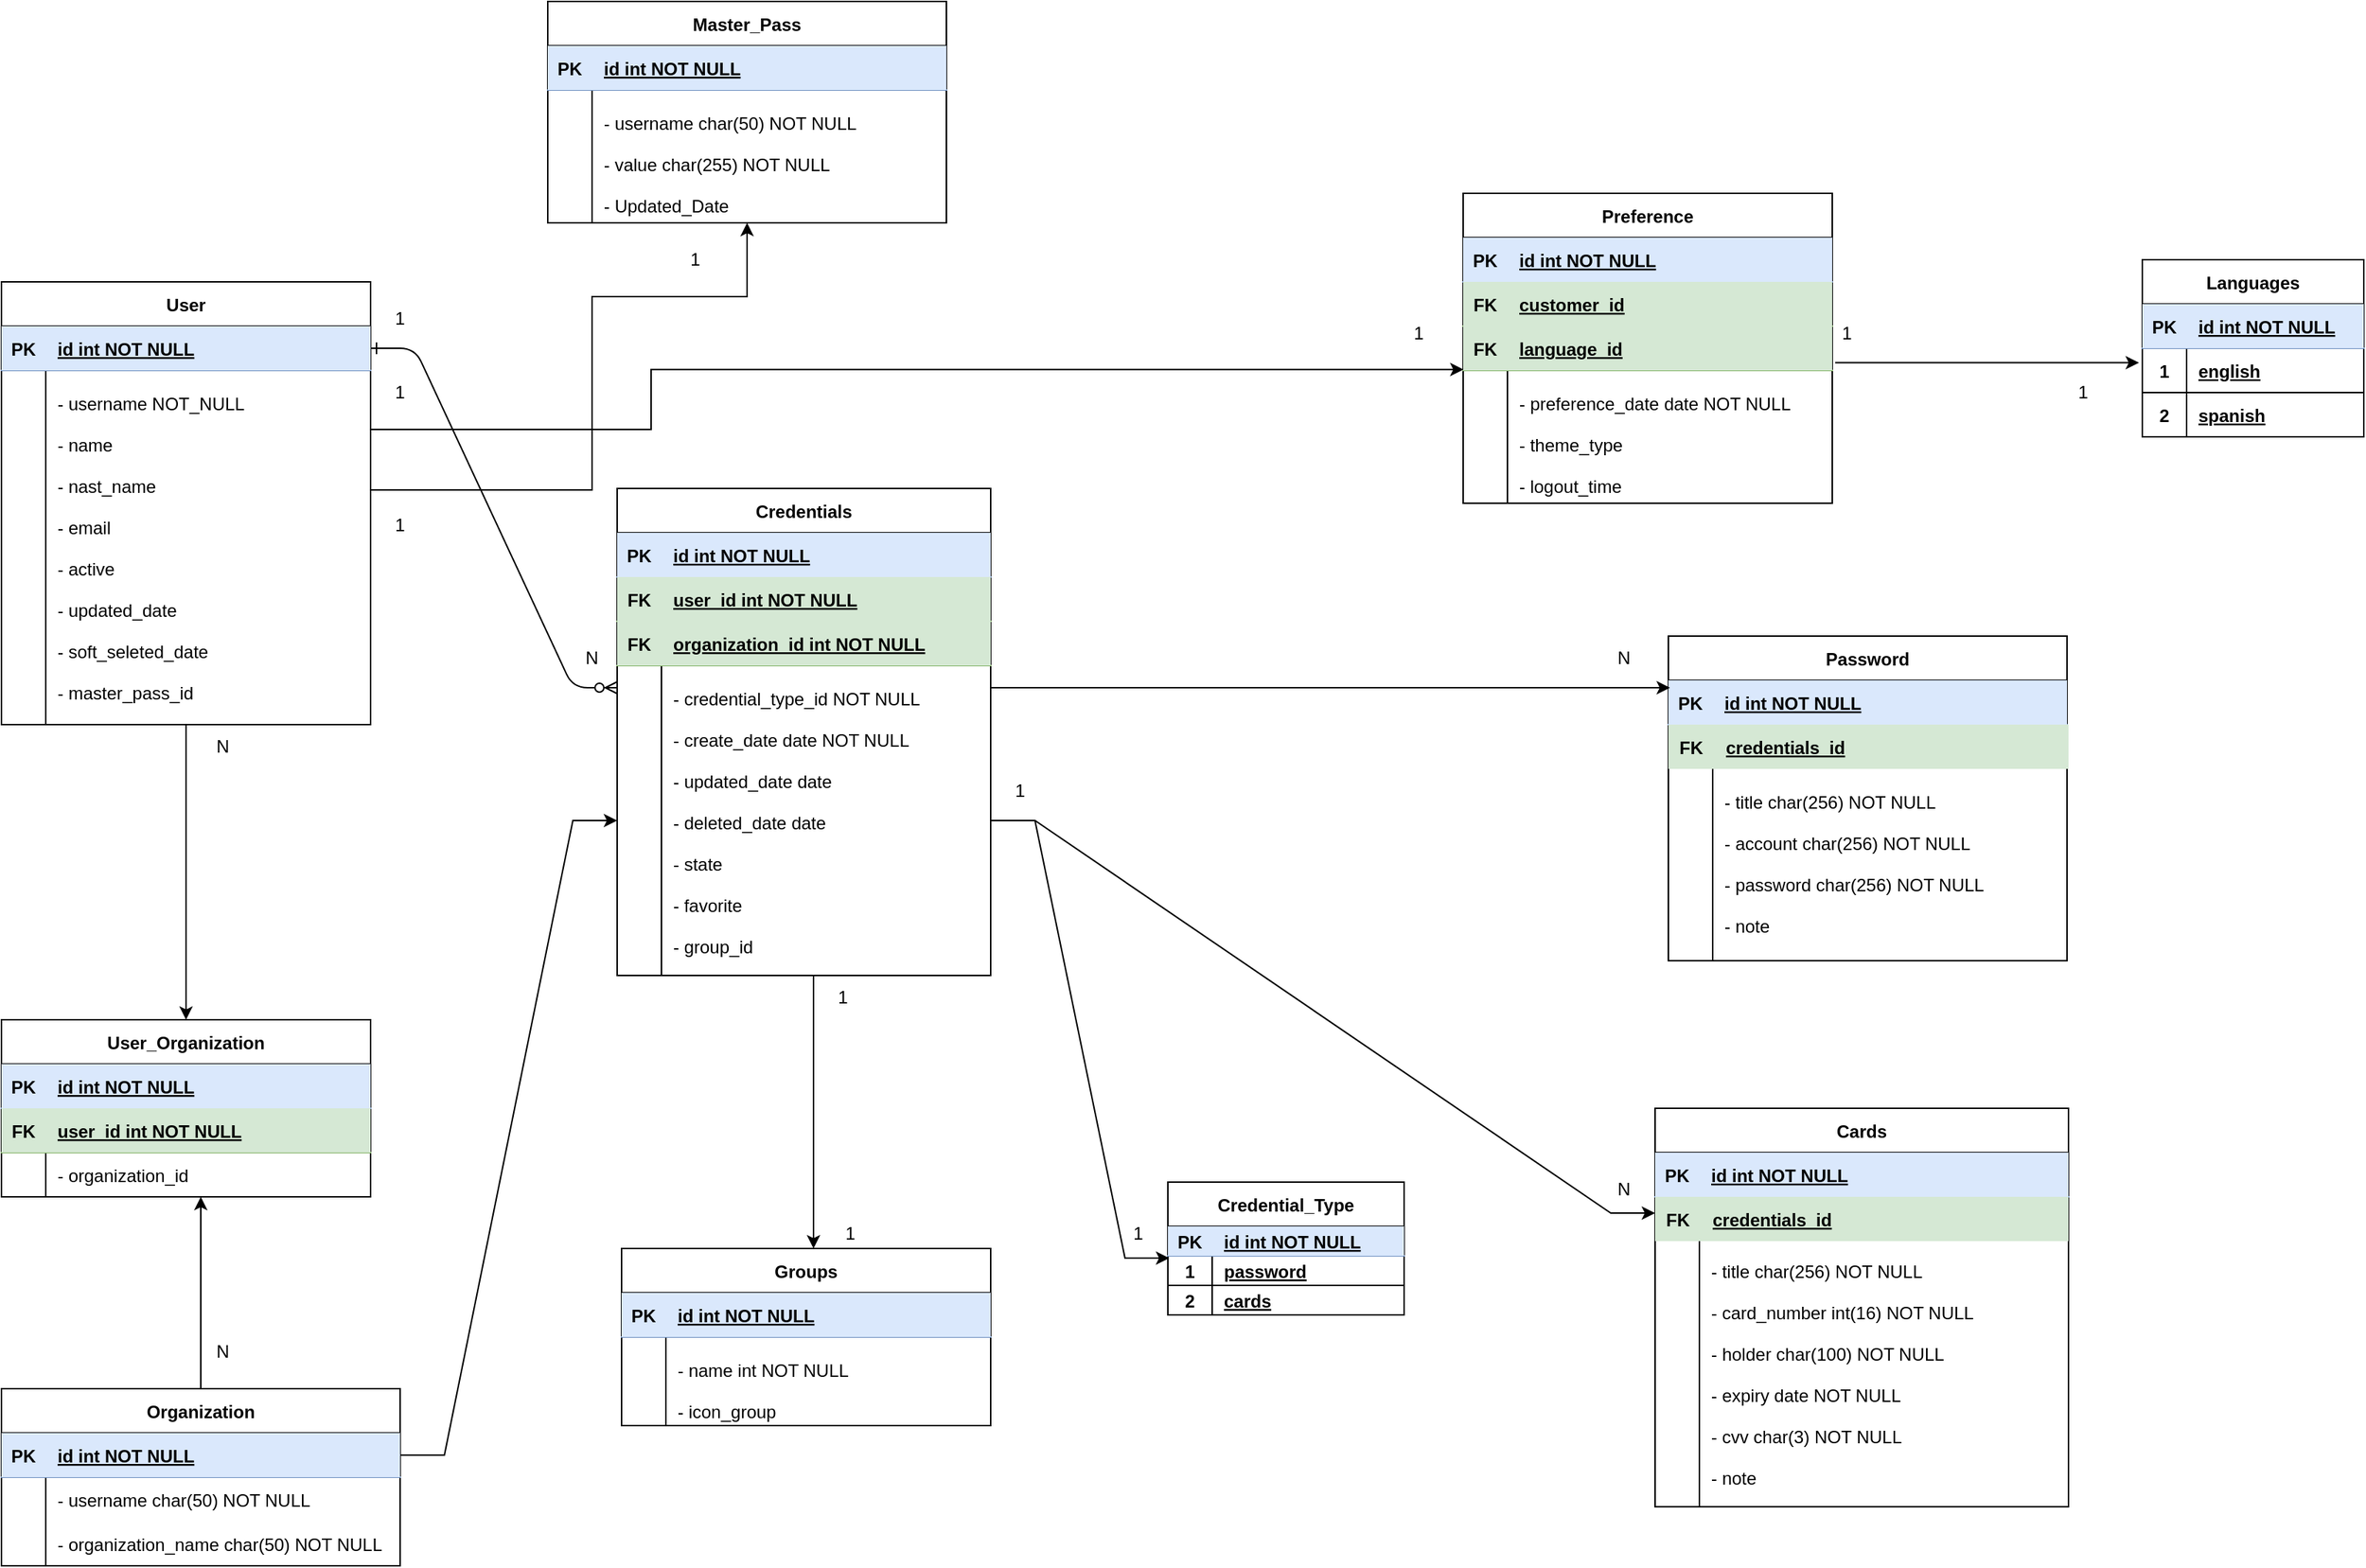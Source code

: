 <mxfile version="24.2.5" type="google" pages="3">
  <diagram id="RCaMEe7ol2EYoHpfw5Kb" name="BASIC_DDBB_REFACTOR_STYLE">
    <mxGraphModel grid="1" page="1" gridSize="10" guides="1" tooltips="1" connect="1" arrows="1" fold="1" pageScale="1" pageWidth="827" pageHeight="1169" math="0" shadow="0">
      <root>
        <mxCell id="0" />
        <mxCell id="1" parent="0" />
        <mxCell id="pFScBMPYKnmE5nFOmVfN-1" value="" style="edgeStyle=entityRelationEdgeStyle;endArrow=ERzeroToMany;startArrow=ERone;endFill=1;startFill=0;" edge="1" parent="1" source="pFScBMPYKnmE5nFOmVfN-25">
          <mxGeometry width="100" height="100" relative="1" as="geometry">
            <mxPoint x="340" y="1030" as="sourcePoint" />
            <mxPoint x="457" y="465" as="targetPoint" />
          </mxGeometry>
        </mxCell>
        <mxCell id="pFScBMPYKnmE5nFOmVfN-2" style="edgeStyle=orthogonalEdgeStyle;rounded=0;orthogonalLoop=1;jettySize=auto;html=1;" edge="1" parent="1" source="pFScBMPYKnmE5nFOmVfN-3" target="pFScBMPYKnmE5nFOmVfN-103">
          <mxGeometry relative="1" as="geometry">
            <Array as="points">
              <mxPoint x="590" y="740" />
              <mxPoint x="590" y="740" />
            </Array>
          </mxGeometry>
        </mxCell>
        <mxCell id="pFScBMPYKnmE5nFOmVfN-3" value="Credentials" style="shape=table;startSize=30;container=1;collapsible=1;childLayout=tableLayout;fixedRows=1;rowLines=0;fontStyle=1;align=center;resizeLast=1;swimlaneFillColor=default;" vertex="1" parent="1">
          <mxGeometry x="457" y="330" width="253" height="330.0" as="geometry" />
        </mxCell>
        <mxCell id="pFScBMPYKnmE5nFOmVfN-4" value="" style="shape=partialRectangle;collapsible=0;dropTarget=0;pointerEvents=0;fillColor=#dae8fc;points=[[0,0.5],[1,0.5]];portConstraint=eastwest;top=0;left=0;right=0;bottom=1;strokeColor=#6c8ebf;" vertex="1" parent="pFScBMPYKnmE5nFOmVfN-3">
          <mxGeometry y="30" width="253" height="30" as="geometry" />
        </mxCell>
        <mxCell id="pFScBMPYKnmE5nFOmVfN-5" value="PK" style="shape=partialRectangle;overflow=hidden;connectable=0;fillColor=#dae8fc;top=0;left=0;bottom=0;right=0;fontStyle=1;strokeColor=#6c8ebf;" vertex="1" parent="pFScBMPYKnmE5nFOmVfN-4">
          <mxGeometry width="30" height="30" as="geometry">
            <mxRectangle width="30" height="30" as="alternateBounds" />
          </mxGeometry>
        </mxCell>
        <mxCell id="pFScBMPYKnmE5nFOmVfN-6" value="id int NOT NULL" style="shape=partialRectangle;overflow=hidden;connectable=0;fillColor=#dae8fc;top=0;left=0;bottom=0;right=0;align=left;spacingLeft=6;fontStyle=5;strokeColor=#6c8ebf;" vertex="1" parent="pFScBMPYKnmE5nFOmVfN-4">
          <mxGeometry x="30" width="223" height="30" as="geometry">
            <mxRectangle width="223" height="30" as="alternateBounds" />
          </mxGeometry>
        </mxCell>
        <mxCell id="pFScBMPYKnmE5nFOmVfN-7" value="" style="shape=partialRectangle;collapsible=0;dropTarget=0;pointerEvents=0;fillColor=#d5e8d4;points=[[0,0.5],[1,0.5]];portConstraint=eastwest;top=0;left=0;right=0;bottom=1;strokeColor=#82b366;" vertex="1" parent="pFScBMPYKnmE5nFOmVfN-3">
          <mxGeometry y="60" width="253" height="30" as="geometry" />
        </mxCell>
        <mxCell id="pFScBMPYKnmE5nFOmVfN-8" value="FK" style="shape=partialRectangle;overflow=hidden;connectable=0;fillColor=#d5e8d4;top=0;left=0;bottom=0;right=0;fontStyle=1;strokeColor=#82b366;" vertex="1" parent="pFScBMPYKnmE5nFOmVfN-7">
          <mxGeometry width="30" height="30" as="geometry">
            <mxRectangle width="30" height="30" as="alternateBounds" />
          </mxGeometry>
        </mxCell>
        <mxCell id="pFScBMPYKnmE5nFOmVfN-9" value="user_id int NOT NULL " style="shape=partialRectangle;overflow=hidden;connectable=0;fillColor=#d5e8d4;top=0;left=0;bottom=0;right=0;align=left;spacingLeft=6;fontStyle=5;strokeColor=#82b366;" vertex="1" parent="pFScBMPYKnmE5nFOmVfN-7">
          <mxGeometry x="30" width="223" height="30" as="geometry">
            <mxRectangle width="223" height="30" as="alternateBounds" />
          </mxGeometry>
        </mxCell>
        <mxCell id="pFScBMPYKnmE5nFOmVfN-10" value="" style="shape=partialRectangle;collapsible=0;dropTarget=0;pointerEvents=0;fillColor=#d5e8d4;points=[[0,0.5],[1,0.5]];portConstraint=eastwest;top=0;left=0;right=0;bottom=1;strokeColor=#82b366;" vertex="1" parent="pFScBMPYKnmE5nFOmVfN-3">
          <mxGeometry y="90" width="253" height="30" as="geometry" />
        </mxCell>
        <mxCell id="pFScBMPYKnmE5nFOmVfN-11" value="FK" style="shape=partialRectangle;overflow=hidden;connectable=0;fillColor=#d5e8d4;top=0;left=0;bottom=0;right=0;fontStyle=1;strokeColor=#82b366;" vertex="1" parent="pFScBMPYKnmE5nFOmVfN-10">
          <mxGeometry width="30" height="30" as="geometry">
            <mxRectangle width="30" height="30" as="alternateBounds" />
          </mxGeometry>
        </mxCell>
        <mxCell id="pFScBMPYKnmE5nFOmVfN-12" value="organization_id int NOT NULL " style="shape=partialRectangle;overflow=hidden;connectable=0;fillColor=#d5e8d4;top=0;left=0;bottom=0;right=0;align=left;spacingLeft=6;fontStyle=5;strokeColor=#82b366;" vertex="1" parent="pFScBMPYKnmE5nFOmVfN-10">
          <mxGeometry x="30" width="223" height="30" as="geometry">
            <mxRectangle width="223" height="30" as="alternateBounds" />
          </mxGeometry>
        </mxCell>
        <mxCell id="pFScBMPYKnmE5nFOmVfN-13" value="" style="shape=partialRectangle;collapsible=0;dropTarget=0;pointerEvents=0;fillColor=none;points=[[0,0.5],[1,0.5]];portConstraint=eastwest;top=0;left=0;right=0;bottom=0;" vertex="1" parent="pFScBMPYKnmE5nFOmVfN-3">
          <mxGeometry y="120" width="253" height="210" as="geometry" />
        </mxCell>
        <mxCell id="pFScBMPYKnmE5nFOmVfN-14" value="" style="shape=partialRectangle;overflow=hidden;connectable=0;fillColor=none;top=0;left=0;bottom=0;right=0;" vertex="1" parent="pFScBMPYKnmE5nFOmVfN-13">
          <mxGeometry width="30" height="210" as="geometry">
            <mxRectangle width="30" height="210" as="alternateBounds" />
          </mxGeometry>
        </mxCell>
        <mxCell id="pFScBMPYKnmE5nFOmVfN-15" value="&#xa;- credential_type_id NOT NULL&#xa;&#xa;- create_date date NOT NULL&#xa;&#xa;- updated_date date&#xa;&#xa;- deleted_date date&#xa;&#xa;- state&#xa;&#xa;- favorite&#xa;&#xa;- group_id&#xa;&#xa;" style="shape=partialRectangle;overflow=hidden;connectable=0;fillColor=none;top=0;left=0;bottom=0;right=0;align=left;spacingLeft=6;" vertex="1" parent="pFScBMPYKnmE5nFOmVfN-13">
          <mxGeometry x="30" width="223" height="210" as="geometry">
            <mxRectangle width="223" height="210" as="alternateBounds" />
          </mxGeometry>
        </mxCell>
        <mxCell id="pFScBMPYKnmE5nFOmVfN-16" value="Password" style="shape=table;startSize=30;container=1;collapsible=1;childLayout=tableLayout;fixedRows=1;rowLines=0;fontStyle=1;align=center;resizeLast=1;rounded=0;gradientColor=none;swimlaneFillColor=default;fillColor=default;shadow=0;swimlaneLine=1;fillStyle=auto;" vertex="1" parent="1">
          <mxGeometry x="1169" y="430" width="270" height="220" as="geometry" />
        </mxCell>
        <mxCell id="pFScBMPYKnmE5nFOmVfN-17" value="" style="shape=partialRectangle;collapsible=0;dropTarget=0;pointerEvents=0;fillColor=#dae8fc;points=[[0,0.5],[1,0.5]];portConstraint=eastwest;top=0;left=0;right=0;bottom=1;strokeColor=#6c8ebf;" vertex="1" parent="pFScBMPYKnmE5nFOmVfN-16">
          <mxGeometry y="30" width="270" height="30" as="geometry" />
        </mxCell>
        <mxCell id="pFScBMPYKnmE5nFOmVfN-18" value="PK" style="shape=partialRectangle;overflow=hidden;connectable=0;fillColor=#dae8fc;top=0;left=0;bottom=0;right=0;fontStyle=1;strokeColor=#6c8ebf;" vertex="1" parent="pFScBMPYKnmE5nFOmVfN-17">
          <mxGeometry width="30" height="30" as="geometry">
            <mxRectangle width="30" height="30" as="alternateBounds" />
          </mxGeometry>
        </mxCell>
        <mxCell id="pFScBMPYKnmE5nFOmVfN-19" value="id int NOT NULL" style="shape=partialRectangle;overflow=hidden;connectable=0;fillColor=#dae8fc;top=0;left=0;bottom=0;right=0;align=left;spacingLeft=6;fontStyle=5;strokeColor=#6c8ebf;" vertex="1" parent="pFScBMPYKnmE5nFOmVfN-17">
          <mxGeometry x="30" width="240" height="30" as="geometry">
            <mxRectangle width="240" height="30" as="alternateBounds" />
          </mxGeometry>
        </mxCell>
        <mxCell id="pFScBMPYKnmE5nFOmVfN-20" value="" style="shape=partialRectangle;collapsible=0;dropTarget=0;pointerEvents=0;fillColor=none;points=[[0,0.5],[1,0.5]];portConstraint=eastwest;top=0;left=0;right=0;bottom=0;" vertex="1" parent="pFScBMPYKnmE5nFOmVfN-16">
          <mxGeometry y="60" width="270" height="160" as="geometry" />
        </mxCell>
        <mxCell id="pFScBMPYKnmE5nFOmVfN-21" value="" style="shape=partialRectangle;overflow=hidden;connectable=0;fillColor=none;top=0;left=0;bottom=0;right=0;" vertex="1" parent="pFScBMPYKnmE5nFOmVfN-20">
          <mxGeometry width="30" height="160" as="geometry">
            <mxRectangle width="30" height="160" as="alternateBounds" />
          </mxGeometry>
        </mxCell>
        <mxCell id="pFScBMPYKnmE5nFOmVfN-22" value="&#xa;&#xa;- title char(256) NOT NULL&#xa;&#xa;- account char(256) NOT NULL&#xa;&#xa;- password char(256) NOT NULL&#xa;&#xa;- note" style="shape=partialRectangle;overflow=hidden;connectable=0;fillColor=none;top=0;left=0;bottom=0;right=0;align=left;spacingLeft=6;" vertex="1" parent="pFScBMPYKnmE5nFOmVfN-20">
          <mxGeometry x="30" width="240" height="160" as="geometry">
            <mxRectangle width="240" height="160" as="alternateBounds" />
          </mxGeometry>
        </mxCell>
        <mxCell id="pFScBMPYKnmE5nFOmVfN-23" style="edgeStyle=orthogonalEdgeStyle;rounded=0;orthogonalLoop=1;jettySize=auto;html=1;entryX=0.5;entryY=0;entryDx=0;entryDy=0;" edge="1" parent="1" source="pFScBMPYKnmE5nFOmVfN-24" target="pFScBMPYKnmE5nFOmVfN-111">
          <mxGeometry relative="1" as="geometry" />
        </mxCell>
        <mxCell id="pFScBMPYKnmE5nFOmVfN-24" value="User" style="shape=table;startSize=30;container=1;collapsible=1;childLayout=tableLayout;fixedRows=1;rowLines=0;fontStyle=1;align=center;resizeLast=1;swimlaneFillColor=default;" vertex="1" parent="1">
          <mxGeometry x="40" y="190" width="250" height="300" as="geometry" />
        </mxCell>
        <mxCell id="pFScBMPYKnmE5nFOmVfN-25" value="" style="shape=partialRectangle;collapsible=0;dropTarget=0;pointerEvents=0;fillColor=#dae8fc;points=[[0,0.5],[1,0.5]];portConstraint=eastwest;top=0;left=0;right=0;bottom=1;strokeColor=#6c8ebf;" vertex="1" parent="pFScBMPYKnmE5nFOmVfN-24">
          <mxGeometry y="30" width="250" height="30" as="geometry" />
        </mxCell>
        <mxCell id="pFScBMPYKnmE5nFOmVfN-26" value="PK" style="shape=partialRectangle;overflow=hidden;connectable=0;fillColor=#dae8fc;top=0;left=0;bottom=0;right=0;fontStyle=1;strokeColor=#6c8ebf;" vertex="1" parent="pFScBMPYKnmE5nFOmVfN-25">
          <mxGeometry width="30" height="30" as="geometry">
            <mxRectangle width="30" height="30" as="alternateBounds" />
          </mxGeometry>
        </mxCell>
        <mxCell id="pFScBMPYKnmE5nFOmVfN-27" value="id int NOT NULL" style="shape=partialRectangle;overflow=hidden;connectable=0;fillColor=#dae8fc;top=0;left=0;bottom=0;right=0;align=left;spacingLeft=6;fontStyle=5;strokeColor=#6c8ebf;" vertex="1" parent="pFScBMPYKnmE5nFOmVfN-25">
          <mxGeometry x="30" width="220" height="30" as="geometry">
            <mxRectangle width="220" height="30" as="alternateBounds" />
          </mxGeometry>
        </mxCell>
        <mxCell id="pFScBMPYKnmE5nFOmVfN-28" value="" style="shape=partialRectangle;collapsible=0;dropTarget=0;pointerEvents=0;fillColor=none;points=[[0,0.5],[1,0.5]];portConstraint=eastwest;top=0;left=0;right=0;bottom=0;" vertex="1" parent="pFScBMPYKnmE5nFOmVfN-24">
          <mxGeometry y="60" width="250" height="240" as="geometry" />
        </mxCell>
        <mxCell id="pFScBMPYKnmE5nFOmVfN-29" value="" style="shape=partialRectangle;overflow=hidden;connectable=0;fillColor=none;top=0;left=0;bottom=0;right=0;" vertex="1" parent="pFScBMPYKnmE5nFOmVfN-28">
          <mxGeometry width="30" height="240" as="geometry">
            <mxRectangle width="30" height="240" as="alternateBounds" />
          </mxGeometry>
        </mxCell>
        <mxCell id="pFScBMPYKnmE5nFOmVfN-30" value="" style="shape=partialRectangle;overflow=hidden;connectable=0;fillColor=none;top=0;left=0;bottom=0;right=0;align=left;spacingLeft=6;" vertex="1" parent="pFScBMPYKnmE5nFOmVfN-28">
          <mxGeometry x="30" width="220" height="240" as="geometry">
            <mxRectangle width="220" height="240" as="alternateBounds" />
          </mxGeometry>
        </mxCell>
        <mxCell id="pFScBMPYKnmE5nFOmVfN-31" style="edgeStyle=orthogonalEdgeStyle;rounded=0;orthogonalLoop=1;jettySize=auto;html=1;entryX=0.54;entryY=1;entryDx=0;entryDy=0;entryPerimeter=0;" edge="1" parent="1" source="pFScBMPYKnmE5nFOmVfN-32" target="pFScBMPYKnmE5nFOmVfN-118">
          <mxGeometry relative="1" as="geometry" />
        </mxCell>
        <mxCell id="pFScBMPYKnmE5nFOmVfN-32" value="Organization" style="shape=table;startSize=30;container=1;collapsible=1;childLayout=tableLayout;fixedRows=1;rowLines=0;fontStyle=1;align=center;resizeLast=1;swimlaneFillColor=default;" vertex="1" parent="1">
          <mxGeometry x="40" y="940" width="270" height="120" as="geometry" />
        </mxCell>
        <mxCell id="pFScBMPYKnmE5nFOmVfN-33" value="" style="shape=partialRectangle;collapsible=0;dropTarget=0;pointerEvents=0;fillColor=#dae8fc;points=[[0,0.5],[1,0.5]];portConstraint=eastwest;top=0;left=0;right=0;bottom=1;strokeColor=#6c8ebf;" vertex="1" parent="pFScBMPYKnmE5nFOmVfN-32">
          <mxGeometry y="30" width="270" height="30" as="geometry" />
        </mxCell>
        <mxCell id="pFScBMPYKnmE5nFOmVfN-34" value="PK" style="shape=partialRectangle;overflow=hidden;connectable=0;fillColor=#dae8fc;top=0;left=0;bottom=0;right=0;fontStyle=1;strokeColor=#6c8ebf;" vertex="1" parent="pFScBMPYKnmE5nFOmVfN-33">
          <mxGeometry width="30" height="30" as="geometry">
            <mxRectangle width="30" height="30" as="alternateBounds" />
          </mxGeometry>
        </mxCell>
        <mxCell id="pFScBMPYKnmE5nFOmVfN-35" value="id int NOT NULL" style="shape=partialRectangle;overflow=hidden;connectable=0;fillColor=#dae8fc;top=0;left=0;bottom=0;right=0;align=left;spacingLeft=6;fontStyle=5;strokeColor=#6c8ebf;" vertex="1" parent="pFScBMPYKnmE5nFOmVfN-33">
          <mxGeometry x="30" width="240" height="30" as="geometry">
            <mxRectangle width="240" height="30" as="alternateBounds" />
          </mxGeometry>
        </mxCell>
        <mxCell id="pFScBMPYKnmE5nFOmVfN-36" value="" style="shape=partialRectangle;collapsible=0;dropTarget=0;pointerEvents=0;fillColor=none;points=[[0,0.5],[1,0.5]];portConstraint=eastwest;top=0;left=0;right=0;bottom=0;" vertex="1" parent="pFScBMPYKnmE5nFOmVfN-32">
          <mxGeometry y="60" width="270" height="30" as="geometry" />
        </mxCell>
        <mxCell id="pFScBMPYKnmE5nFOmVfN-37" value="" style="shape=partialRectangle;overflow=hidden;connectable=0;fillColor=none;top=0;left=0;bottom=0;right=0;" vertex="1" parent="pFScBMPYKnmE5nFOmVfN-36">
          <mxGeometry width="30" height="30" as="geometry">
            <mxRectangle width="30" height="30" as="alternateBounds" />
          </mxGeometry>
        </mxCell>
        <mxCell id="pFScBMPYKnmE5nFOmVfN-38" value="- username char(50) NOT NULL" style="shape=partialRectangle;overflow=hidden;connectable=0;fillColor=none;top=0;left=0;bottom=0;right=0;align=left;spacingLeft=6;" vertex="1" parent="pFScBMPYKnmE5nFOmVfN-36">
          <mxGeometry x="30" width="240" height="30" as="geometry">
            <mxRectangle width="240" height="30" as="alternateBounds" />
          </mxGeometry>
        </mxCell>
        <mxCell id="pFScBMPYKnmE5nFOmVfN-39" value="" style="shape=partialRectangle;collapsible=0;dropTarget=0;pointerEvents=0;fillColor=none;points=[[0,0.5],[1,0.5]];portConstraint=eastwest;top=0;left=0;right=0;bottom=0;" vertex="1" parent="pFScBMPYKnmE5nFOmVfN-32">
          <mxGeometry y="90" width="270" height="30" as="geometry" />
        </mxCell>
        <mxCell id="pFScBMPYKnmE5nFOmVfN-40" value="" style="shape=partialRectangle;overflow=hidden;connectable=0;fillColor=none;top=0;left=0;bottom=0;right=0;" vertex="1" parent="pFScBMPYKnmE5nFOmVfN-39">
          <mxGeometry width="30" height="30" as="geometry">
            <mxRectangle width="30" height="30" as="alternateBounds" />
          </mxGeometry>
        </mxCell>
        <mxCell id="pFScBMPYKnmE5nFOmVfN-41" value="- organization_name char(50) NOT NULL" style="shape=partialRectangle;overflow=hidden;connectable=0;fillColor=none;top=0;left=0;bottom=0;right=0;align=left;spacingLeft=6;" vertex="1" parent="pFScBMPYKnmE5nFOmVfN-39">
          <mxGeometry x="30" width="240" height="30" as="geometry">
            <mxRectangle width="240" height="30" as="alternateBounds" />
          </mxGeometry>
        </mxCell>
        <mxCell id="pFScBMPYKnmE5nFOmVfN-42" value="Master_Pass" style="shape=table;startSize=30;container=1;collapsible=1;childLayout=tableLayout;fixedRows=1;rowLines=0;fontStyle=1;align=center;resizeLast=1;swimlaneFillColor=default;" vertex="1" parent="1">
          <mxGeometry x="410" width="270" height="150" as="geometry" />
        </mxCell>
        <mxCell id="pFScBMPYKnmE5nFOmVfN-43" value="" style="shape=partialRectangle;collapsible=0;dropTarget=0;pointerEvents=0;fillColor=#dae8fc;points=[[0,0.5],[1,0.5]];portConstraint=eastwest;top=0;left=0;right=0;bottom=1;strokeColor=#6c8ebf;" vertex="1" parent="pFScBMPYKnmE5nFOmVfN-42">
          <mxGeometry y="30" width="270" height="30" as="geometry" />
        </mxCell>
        <mxCell id="pFScBMPYKnmE5nFOmVfN-44" value="PK" style="shape=partialRectangle;overflow=hidden;connectable=0;fillColor=#dae8fc;top=0;left=0;bottom=0;right=0;fontStyle=1;strokeColor=#6c8ebf;" vertex="1" parent="pFScBMPYKnmE5nFOmVfN-43">
          <mxGeometry width="30" height="30" as="geometry">
            <mxRectangle width="30" height="30" as="alternateBounds" />
          </mxGeometry>
        </mxCell>
        <mxCell id="pFScBMPYKnmE5nFOmVfN-45" value="id int NOT NULL" style="shape=partialRectangle;overflow=hidden;connectable=0;fillColor=#dae8fc;top=0;left=0;bottom=0;right=0;align=left;spacingLeft=6;fontStyle=5;strokeColor=#6c8ebf;" vertex="1" parent="pFScBMPYKnmE5nFOmVfN-43">
          <mxGeometry x="30" width="240" height="30" as="geometry">
            <mxRectangle width="240" height="30" as="alternateBounds" />
          </mxGeometry>
        </mxCell>
        <mxCell id="pFScBMPYKnmE5nFOmVfN-46" value="" style="shape=partialRectangle;collapsible=0;dropTarget=0;pointerEvents=0;fillColor=none;points=[[0,0.5],[1,0.5]];portConstraint=eastwest;top=0;left=0;right=0;bottom=0;" vertex="1" parent="pFScBMPYKnmE5nFOmVfN-42">
          <mxGeometry y="60" width="270" height="90" as="geometry" />
        </mxCell>
        <mxCell id="pFScBMPYKnmE5nFOmVfN-47" value="" style="shape=partialRectangle;overflow=hidden;connectable=0;fillColor=none;top=0;left=0;bottom=0;right=0;" vertex="1" parent="pFScBMPYKnmE5nFOmVfN-46">
          <mxGeometry width="30" height="90" as="geometry">
            <mxRectangle width="30" height="90" as="alternateBounds" />
          </mxGeometry>
        </mxCell>
        <mxCell id="pFScBMPYKnmE5nFOmVfN-48" value="&#xa;- username char(50) NOT NULL&#xa;&#xa;- value char(255) NOT NULL&#xa; &#xa;- Updated_Date&#xa;" style="shape=partialRectangle;overflow=hidden;connectable=0;fillColor=none;top=0;left=0;bottom=0;right=0;align=left;spacingLeft=6;" vertex="1" parent="pFScBMPYKnmE5nFOmVfN-46">
          <mxGeometry x="30" width="240" height="90" as="geometry">
            <mxRectangle width="240" height="90" as="alternateBounds" />
          </mxGeometry>
        </mxCell>
        <mxCell id="pFScBMPYKnmE5nFOmVfN-49" style="edgeStyle=orthogonalEdgeStyle;rounded=0;orthogonalLoop=1;jettySize=auto;html=1;entryX=0.5;entryY=1;entryDx=0;entryDy=0;" edge="1" parent="1" target="pFScBMPYKnmE5nFOmVfN-42">
          <mxGeometry relative="1" as="geometry">
            <mxPoint x="290" y="330" as="sourcePoint" />
            <mxPoint x="545" y="190" as="targetPoint" />
            <Array as="points">
              <mxPoint x="290" y="331" />
              <mxPoint x="440" y="331" />
              <mxPoint x="440" y="200" />
              <mxPoint x="545" y="200" />
            </Array>
          </mxGeometry>
        </mxCell>
        <mxCell id="pFScBMPYKnmE5nFOmVfN-50" value="Preference" style="shape=table;startSize=30;container=1;collapsible=1;childLayout=tableLayout;fixedRows=1;rowLines=0;fontStyle=1;align=center;resizeLast=1;swimlaneFillColor=default;" vertex="1" parent="1">
          <mxGeometry x="1030" y="130" width="250" height="210" as="geometry" />
        </mxCell>
        <mxCell id="pFScBMPYKnmE5nFOmVfN-51" value="" style="shape=partialRectangle;collapsible=0;dropTarget=0;pointerEvents=0;fillColor=#dae8fc;points=[[0,0.5],[1,0.5]];portConstraint=eastwest;top=0;left=0;right=0;bottom=1;strokeColor=#6c8ebf;" vertex="1" parent="pFScBMPYKnmE5nFOmVfN-50">
          <mxGeometry y="30" width="250" height="30" as="geometry" />
        </mxCell>
        <mxCell id="pFScBMPYKnmE5nFOmVfN-52" value="PK" style="shape=partialRectangle;overflow=hidden;connectable=0;fillColor=#dae8fc;top=0;left=0;bottom=0;right=0;fontStyle=1;strokeColor=#6c8ebf;" vertex="1" parent="pFScBMPYKnmE5nFOmVfN-51">
          <mxGeometry width="30" height="30" as="geometry">
            <mxRectangle width="30" height="30" as="alternateBounds" />
          </mxGeometry>
        </mxCell>
        <mxCell id="pFScBMPYKnmE5nFOmVfN-53" value="id int NOT NULL" style="shape=partialRectangle;overflow=hidden;connectable=0;fillColor=#dae8fc;top=0;left=0;bottom=0;right=0;align=left;spacingLeft=6;fontStyle=5;strokeColor=#6c8ebf;" vertex="1" parent="pFScBMPYKnmE5nFOmVfN-51">
          <mxGeometry x="30" width="220" height="30" as="geometry">
            <mxRectangle width="220" height="30" as="alternateBounds" />
          </mxGeometry>
        </mxCell>
        <mxCell id="pFScBMPYKnmE5nFOmVfN-54" value="" style="shape=partialRectangle;collapsible=0;dropTarget=0;pointerEvents=0;fillColor=#d5e8d4;points=[[0,0.5],[1,0.5]];portConstraint=eastwest;top=0;left=0;right=0;bottom=1;strokeColor=#82b366;" vertex="1" parent="pFScBMPYKnmE5nFOmVfN-50">
          <mxGeometry y="60" width="250" height="30" as="geometry" />
        </mxCell>
        <mxCell id="pFScBMPYKnmE5nFOmVfN-55" value="FK" style="shape=partialRectangle;overflow=hidden;connectable=0;fillColor=#d5e8d4;top=0;left=0;bottom=0;right=0;fontStyle=1;strokeColor=#82b366;" vertex="1" parent="pFScBMPYKnmE5nFOmVfN-54">
          <mxGeometry width="30" height="30" as="geometry">
            <mxRectangle width="30" height="30" as="alternateBounds" />
          </mxGeometry>
        </mxCell>
        <mxCell id="pFScBMPYKnmE5nFOmVfN-56" value="customer_id" style="shape=partialRectangle;overflow=hidden;connectable=0;fillColor=#d5e8d4;top=0;left=0;bottom=0;right=0;align=left;spacingLeft=6;fontStyle=5;strokeColor=#82b366;" vertex="1" parent="pFScBMPYKnmE5nFOmVfN-54">
          <mxGeometry x="30" width="220" height="30" as="geometry">
            <mxRectangle width="220" height="30" as="alternateBounds" />
          </mxGeometry>
        </mxCell>
        <mxCell id="pFScBMPYKnmE5nFOmVfN-57" value="" style="shape=partialRectangle;collapsible=0;dropTarget=0;pointerEvents=0;fillColor=#d5e8d4;points=[[0,0.5],[1,0.5]];portConstraint=eastwest;top=0;left=0;right=0;bottom=1;strokeColor=#82b366;" vertex="1" parent="pFScBMPYKnmE5nFOmVfN-50">
          <mxGeometry y="90" width="250" height="30" as="geometry" />
        </mxCell>
        <mxCell id="pFScBMPYKnmE5nFOmVfN-58" value="FK" style="shape=partialRectangle;overflow=hidden;connectable=0;fillColor=#d5e8d4;top=0;left=0;bottom=0;right=0;fontStyle=1;strokeColor=#82b366;" vertex="1" parent="pFScBMPYKnmE5nFOmVfN-57">
          <mxGeometry width="30" height="30" as="geometry">
            <mxRectangle width="30" height="30" as="alternateBounds" />
          </mxGeometry>
        </mxCell>
        <mxCell id="pFScBMPYKnmE5nFOmVfN-59" value="language_id" style="shape=partialRectangle;overflow=hidden;connectable=0;fillColor=#d5e8d4;top=0;left=0;bottom=0;right=0;align=left;spacingLeft=6;fontStyle=5;strokeColor=#82b366;" vertex="1" parent="pFScBMPYKnmE5nFOmVfN-57">
          <mxGeometry x="30" width="220" height="30" as="geometry">
            <mxRectangle width="220" height="30" as="alternateBounds" />
          </mxGeometry>
        </mxCell>
        <mxCell id="pFScBMPYKnmE5nFOmVfN-60" value="" style="shape=partialRectangle;collapsible=0;dropTarget=0;pointerEvents=0;fillColor=none;points=[[0,0.5],[1,0.5]];portConstraint=eastwest;top=0;left=0;right=0;bottom=0;" vertex="1" parent="pFScBMPYKnmE5nFOmVfN-50">
          <mxGeometry y="120" width="250" height="90" as="geometry" />
        </mxCell>
        <mxCell id="pFScBMPYKnmE5nFOmVfN-61" value="" style="shape=partialRectangle;overflow=hidden;connectable=0;fillColor=none;top=0;left=0;bottom=0;right=0;" vertex="1" parent="pFScBMPYKnmE5nFOmVfN-60">
          <mxGeometry width="30" height="90" as="geometry">
            <mxRectangle width="30" height="90" as="alternateBounds" />
          </mxGeometry>
        </mxCell>
        <mxCell id="pFScBMPYKnmE5nFOmVfN-62" value="&#xa;- preference_date date NOT NULL&#xa;&#xa;- theme_type&#xa;&#xa;- logout_time&#xa;" style="shape=partialRectangle;overflow=hidden;connectable=0;fillColor=none;top=0;left=0;bottom=0;right=0;align=left;spacingLeft=6;" vertex="1" parent="pFScBMPYKnmE5nFOmVfN-60">
          <mxGeometry x="30" width="220" height="90" as="geometry">
            <mxRectangle width="220" height="90" as="alternateBounds" />
          </mxGeometry>
        </mxCell>
        <mxCell id="pFScBMPYKnmE5nFOmVfN-63" style="edgeStyle=orthogonalEdgeStyle;rounded=0;orthogonalLoop=1;jettySize=auto;html=1;entryX=0.001;entryY=-0.007;entryDx=0;entryDy=0;entryPerimeter=0;" edge="1" parent="1" source="pFScBMPYKnmE5nFOmVfN-64" target="pFScBMPYKnmE5nFOmVfN-60">
          <mxGeometry relative="1" as="geometry">
            <mxPoint x="1040" y="250" as="targetPoint" />
            <Array as="points">
              <mxPoint x="480" y="290" />
              <mxPoint x="480" y="249" />
            </Array>
          </mxGeometry>
        </mxCell>
        <mxCell id="pFScBMPYKnmE5nFOmVfN-64" value="" style="shape=partialRectangle;collapsible=0;dropTarget=0;pointerEvents=0;fillColor=none;points=[[0,0.5],[1,0.5]];portConstraint=eastwest;top=0;left=0;right=0;bottom=0;" vertex="1" parent="1">
          <mxGeometry x="40" y="250" width="250" height="310" as="geometry" />
        </mxCell>
        <mxCell id="pFScBMPYKnmE5nFOmVfN-65" value="" style="shape=partialRectangle;overflow=hidden;connectable=0;fillColor=none;top=0;left=0;bottom=0;right=0;" vertex="1" parent="pFScBMPYKnmE5nFOmVfN-64">
          <mxGeometry width="30" height="47.412" as="geometry">
            <mxRectangle width="30" height="30" as="alternateBounds" />
          </mxGeometry>
        </mxCell>
        <mxCell id="pFScBMPYKnmE5nFOmVfN-66" value="&#xa;- username NOT_NULL&#xa;&#xa;- name&#xa;&#xa;- nast_name&#xa;&#xa;- email&#xa;&#xa;- active&#xa;&#xa;- updated_date&#xa;&#xa;- soft_seleted_date&#xa;&#xa;- master_pass_id&#xa;&#xa;- preference_id " style="shape=partialRectangle;overflow=hidden;connectable=0;fillColor=none;top=0;left=0;bottom=0;right=0;align=left;spacingLeft=6;" vertex="1" parent="pFScBMPYKnmE5nFOmVfN-64">
          <mxGeometry x="30" width="190" height="230" as="geometry">
            <mxRectangle width="220" height="30" as="alternateBounds" />
          </mxGeometry>
        </mxCell>
        <mxCell id="pFScBMPYKnmE5nFOmVfN-67" value="Languages" style="shape=table;startSize=30;container=1;collapsible=1;childLayout=tableLayout;fixedRows=1;rowLines=0;fontStyle=1;align=center;resizeLast=1;swimlaneFillColor=default;" vertex="1" parent="1">
          <mxGeometry x="1490" y="175" width="150" height="120" as="geometry" />
        </mxCell>
        <mxCell id="pFScBMPYKnmE5nFOmVfN-68" value="" style="shape=partialRectangle;collapsible=0;dropTarget=0;pointerEvents=0;fillColor=#dae8fc;points=[[0,0.5],[1,0.5]];portConstraint=eastwest;top=0;left=0;right=0;bottom=1;strokeColor=#6c8ebf;" vertex="1" parent="pFScBMPYKnmE5nFOmVfN-67">
          <mxGeometry y="30" width="150" height="30" as="geometry" />
        </mxCell>
        <mxCell id="pFScBMPYKnmE5nFOmVfN-69" value="PK" style="shape=partialRectangle;overflow=hidden;connectable=0;fillColor=#dae8fc;top=0;left=0;bottom=0;right=0;fontStyle=1;strokeColor=#6c8ebf;" vertex="1" parent="pFScBMPYKnmE5nFOmVfN-68">
          <mxGeometry width="30" height="30" as="geometry">
            <mxRectangle width="30" height="30" as="alternateBounds" />
          </mxGeometry>
        </mxCell>
        <mxCell id="pFScBMPYKnmE5nFOmVfN-70" value="id int NOT NULL" style="shape=partialRectangle;overflow=hidden;connectable=0;fillColor=#dae8fc;top=0;left=0;bottom=0;right=0;align=left;spacingLeft=6;fontStyle=5;strokeColor=#6c8ebf;" vertex="1" parent="pFScBMPYKnmE5nFOmVfN-68">
          <mxGeometry x="30" width="120" height="30" as="geometry">
            <mxRectangle width="120" height="30" as="alternateBounds" />
          </mxGeometry>
        </mxCell>
        <mxCell id="pFScBMPYKnmE5nFOmVfN-71" value="" style="shape=partialRectangle;collapsible=0;dropTarget=0;pointerEvents=0;fillColor=none;points=[[0,0.5],[1,0.5]];portConstraint=eastwest;top=0;left=0;right=0;bottom=1;" vertex="1" parent="pFScBMPYKnmE5nFOmVfN-67">
          <mxGeometry y="60" width="150" height="30" as="geometry" />
        </mxCell>
        <mxCell id="pFScBMPYKnmE5nFOmVfN-72" value="1" style="shape=partialRectangle;overflow=hidden;connectable=0;fillColor=none;top=0;left=0;bottom=0;right=0;fontStyle=1;" vertex="1" parent="pFScBMPYKnmE5nFOmVfN-71">
          <mxGeometry width="30" height="30" as="geometry">
            <mxRectangle width="30" height="30" as="alternateBounds" />
          </mxGeometry>
        </mxCell>
        <mxCell id="pFScBMPYKnmE5nFOmVfN-73" value="english" style="shape=partialRectangle;overflow=hidden;connectable=0;fillColor=none;top=0;left=0;bottom=0;right=0;align=left;spacingLeft=6;fontStyle=5;" vertex="1" parent="pFScBMPYKnmE5nFOmVfN-71">
          <mxGeometry x="30" width="120" height="30" as="geometry">
            <mxRectangle width="120" height="30" as="alternateBounds" />
          </mxGeometry>
        </mxCell>
        <mxCell id="pFScBMPYKnmE5nFOmVfN-74" value="" style="shape=partialRectangle;collapsible=0;dropTarget=0;pointerEvents=0;fillColor=none;points=[[0,0.5],[1,0.5]];portConstraint=eastwest;top=0;left=0;right=0;bottom=1;" vertex="1" parent="pFScBMPYKnmE5nFOmVfN-67">
          <mxGeometry y="90" width="150" height="30" as="geometry" />
        </mxCell>
        <mxCell id="pFScBMPYKnmE5nFOmVfN-75" value="2" style="shape=partialRectangle;overflow=hidden;connectable=0;fillColor=none;top=0;left=0;bottom=0;right=0;fontStyle=1;" vertex="1" parent="pFScBMPYKnmE5nFOmVfN-74">
          <mxGeometry width="30" height="30" as="geometry">
            <mxRectangle width="30" height="30" as="alternateBounds" />
          </mxGeometry>
        </mxCell>
        <mxCell id="pFScBMPYKnmE5nFOmVfN-76" value="spanish" style="shape=partialRectangle;overflow=hidden;connectable=0;fillColor=none;top=0;left=0;bottom=0;right=0;align=left;spacingLeft=6;fontStyle=5;" vertex="1" parent="pFScBMPYKnmE5nFOmVfN-74">
          <mxGeometry x="30" width="120" height="30" as="geometry">
            <mxRectangle width="120" height="30" as="alternateBounds" />
          </mxGeometry>
        </mxCell>
        <mxCell id="pFScBMPYKnmE5nFOmVfN-77" value="Cards" style="shape=table;startSize=30;container=1;collapsible=1;childLayout=tableLayout;fixedRows=1;rowLines=0;fontStyle=1;align=center;resizeLast=1;swimlaneFillColor=default;" vertex="1" parent="1">
          <mxGeometry x="1160" y="750" width="280" height="270" as="geometry" />
        </mxCell>
        <mxCell id="pFScBMPYKnmE5nFOmVfN-78" value="" style="shape=partialRectangle;collapsible=0;dropTarget=0;pointerEvents=0;fillColor=#dae8fc;points=[[0,0.5],[1,0.5]];portConstraint=eastwest;top=0;left=0;right=0;bottom=1;strokeColor=#6c8ebf;" vertex="1" parent="pFScBMPYKnmE5nFOmVfN-77">
          <mxGeometry y="30" width="280" height="30" as="geometry" />
        </mxCell>
        <mxCell id="pFScBMPYKnmE5nFOmVfN-79" value="PK" style="shape=partialRectangle;overflow=hidden;connectable=0;fillColor=#dae8fc;top=0;left=0;bottom=0;right=0;fontStyle=1;strokeColor=#6c8ebf;" vertex="1" parent="pFScBMPYKnmE5nFOmVfN-78">
          <mxGeometry width="30" height="30" as="geometry">
            <mxRectangle width="30" height="30" as="alternateBounds" />
          </mxGeometry>
        </mxCell>
        <mxCell id="pFScBMPYKnmE5nFOmVfN-80" value="id int NOT NULL" style="shape=partialRectangle;overflow=hidden;connectable=0;fillColor=#dae8fc;top=0;left=0;bottom=0;right=0;align=left;spacingLeft=6;fontStyle=5;strokeColor=#6c8ebf;" vertex="1" parent="pFScBMPYKnmE5nFOmVfN-78">
          <mxGeometry x="30" width="250" height="30" as="geometry">
            <mxRectangle width="250" height="30" as="alternateBounds" />
          </mxGeometry>
        </mxCell>
        <mxCell id="pFScBMPYKnmE5nFOmVfN-81" value="" style="shape=partialRectangle;collapsible=0;dropTarget=0;pointerEvents=0;fillColor=none;points=[[0,0.5],[1,0.5]];portConstraint=eastwest;top=0;left=0;right=0;bottom=0;" vertex="1" parent="pFScBMPYKnmE5nFOmVfN-77">
          <mxGeometry y="60" width="280" height="210" as="geometry" />
        </mxCell>
        <mxCell id="pFScBMPYKnmE5nFOmVfN-82" value="" style="shape=partialRectangle;overflow=hidden;connectable=0;fillColor=none;top=0;left=0;bottom=0;right=0;" vertex="1" parent="pFScBMPYKnmE5nFOmVfN-81">
          <mxGeometry width="30" height="210" as="geometry">
            <mxRectangle width="30" height="210" as="alternateBounds" />
          </mxGeometry>
        </mxCell>
        <mxCell id="pFScBMPYKnmE5nFOmVfN-83" value="&#xa;- credentials_id&#xa;&#xa;- title char(256) NOT NULL&#xa;&#xa;- card_number int(16) NOT NULL&#xa;&#xa;- holder char(100) NOT NULL&#xa;&#xa;- expiry date NOT NULL&#xa;&#xa;- cvv char(3) NOT NULL&#xa;&#xa;- note&#xa;" style="shape=partialRectangle;overflow=hidden;connectable=0;fillColor=none;top=0;left=0;bottom=0;right=0;align=left;spacingLeft=6;" vertex="1" parent="pFScBMPYKnmE5nFOmVfN-81">
          <mxGeometry x="30" width="250" height="210" as="geometry">
            <mxRectangle width="250" height="210" as="alternateBounds" />
          </mxGeometry>
        </mxCell>
        <mxCell id="pFScBMPYKnmE5nFOmVfN-84" value="1" style="text;html=1;align=center;verticalAlign=middle;whiteSpace=wrap;rounded=0;" vertex="1" parent="1">
          <mxGeometry x="280" y="340" width="60" height="30" as="geometry" />
        </mxCell>
        <mxCell id="pFScBMPYKnmE5nFOmVfN-85" value="1" style="text;html=1;align=center;verticalAlign=middle;whiteSpace=wrap;rounded=0;" vertex="1" parent="1">
          <mxGeometry x="480" y="160" width="60" height="30" as="geometry" />
        </mxCell>
        <mxCell id="pFScBMPYKnmE5nFOmVfN-86" value="1" style="text;html=1;align=center;verticalAlign=middle;whiteSpace=wrap;rounded=0;" vertex="1" parent="1">
          <mxGeometry x="280" y="250" width="60" height="30" as="geometry" />
        </mxCell>
        <mxCell id="pFScBMPYKnmE5nFOmVfN-87" value="N" style="text;html=1;align=center;verticalAlign=middle;whiteSpace=wrap;rounded=0;" vertex="1" parent="1">
          <mxGeometry x="410" y="430" width="60" height="30" as="geometry" />
        </mxCell>
        <mxCell id="pFScBMPYKnmE5nFOmVfN-88" value="1" style="text;html=1;align=center;verticalAlign=middle;whiteSpace=wrap;rounded=0;" vertex="1" parent="1">
          <mxGeometry x="280" y="200" width="60" height="30" as="geometry" />
        </mxCell>
        <mxCell id="pFScBMPYKnmE5nFOmVfN-89" value="1" style="text;html=1;align=center;verticalAlign=middle;whiteSpace=wrap;rounded=0;" vertex="1" parent="1">
          <mxGeometry x="970" y="210" width="60" height="30" as="geometry" />
        </mxCell>
        <mxCell id="pFScBMPYKnmE5nFOmVfN-90" value="Credential_Type" style="shape=table;startSize=30;container=1;collapsible=1;childLayout=tableLayout;fixedRows=1;rowLines=0;fontStyle=1;align=center;resizeLast=1;swimlaneFillColor=default;" vertex="1" parent="1">
          <mxGeometry x="830" y="800" width="160" height="90" as="geometry" />
        </mxCell>
        <mxCell id="pFScBMPYKnmE5nFOmVfN-91" value="" style="shape=partialRectangle;collapsible=0;dropTarget=0;pointerEvents=0;fillColor=#dae8fc;points=[[0,0.5],[1,0.5]];portConstraint=eastwest;top=0;left=0;right=0;bottom=1;strokeColor=#6c8ebf;" vertex="1" parent="pFScBMPYKnmE5nFOmVfN-90">
          <mxGeometry y="30" width="160" height="20" as="geometry" />
        </mxCell>
        <mxCell id="pFScBMPYKnmE5nFOmVfN-92" value="PK" style="shape=partialRectangle;overflow=hidden;connectable=0;fillColor=#dae8fc;top=0;left=0;bottom=0;right=0;fontStyle=1;strokeColor=#6c8ebf;" vertex="1" parent="pFScBMPYKnmE5nFOmVfN-91">
          <mxGeometry width="30" height="20" as="geometry">
            <mxRectangle width="30" height="20" as="alternateBounds" />
          </mxGeometry>
        </mxCell>
        <mxCell id="pFScBMPYKnmE5nFOmVfN-93" value="id int NOT NULL" style="shape=partialRectangle;overflow=hidden;connectable=0;fillColor=#dae8fc;top=0;left=0;bottom=0;right=0;align=left;spacingLeft=6;fontStyle=5;strokeColor=#6c8ebf;" vertex="1" parent="pFScBMPYKnmE5nFOmVfN-91">
          <mxGeometry x="30" width="130" height="20" as="geometry">
            <mxRectangle width="130" height="20" as="alternateBounds" />
          </mxGeometry>
        </mxCell>
        <mxCell id="pFScBMPYKnmE5nFOmVfN-94" value="" style="shape=partialRectangle;collapsible=0;dropTarget=0;pointerEvents=0;fillColor=none;points=[[0,0.5],[1,0.5]];portConstraint=eastwest;top=0;left=0;right=0;bottom=1;" vertex="1" parent="pFScBMPYKnmE5nFOmVfN-90">
          <mxGeometry y="50" width="160" height="20" as="geometry" />
        </mxCell>
        <mxCell id="pFScBMPYKnmE5nFOmVfN-95" value="1" style="shape=partialRectangle;overflow=hidden;connectable=0;fillColor=none;top=0;left=0;bottom=0;right=0;fontStyle=1;" vertex="1" parent="pFScBMPYKnmE5nFOmVfN-94">
          <mxGeometry width="30" height="20" as="geometry">
            <mxRectangle width="30" height="20" as="alternateBounds" />
          </mxGeometry>
        </mxCell>
        <mxCell id="pFScBMPYKnmE5nFOmVfN-96" value="password" style="shape=partialRectangle;overflow=hidden;connectable=0;fillColor=none;top=0;left=0;bottom=0;right=0;align=left;spacingLeft=6;fontStyle=5;" vertex="1" parent="pFScBMPYKnmE5nFOmVfN-94">
          <mxGeometry x="30" width="130" height="20" as="geometry">
            <mxRectangle width="130" height="20" as="alternateBounds" />
          </mxGeometry>
        </mxCell>
        <mxCell id="pFScBMPYKnmE5nFOmVfN-97" value="" style="shape=partialRectangle;collapsible=0;dropTarget=0;pointerEvents=0;fillColor=none;points=[[0,0.5],[1,0.5]];portConstraint=eastwest;top=0;left=0;right=0;bottom=1;" vertex="1" parent="pFScBMPYKnmE5nFOmVfN-90">
          <mxGeometry y="70" width="160" height="20" as="geometry" />
        </mxCell>
        <mxCell id="pFScBMPYKnmE5nFOmVfN-98" value="2" style="shape=partialRectangle;overflow=hidden;connectable=0;fillColor=none;top=0;left=0;bottom=0;right=0;fontStyle=1;" vertex="1" parent="pFScBMPYKnmE5nFOmVfN-97">
          <mxGeometry width="30" height="20" as="geometry">
            <mxRectangle width="30" height="20" as="alternateBounds" />
          </mxGeometry>
        </mxCell>
        <mxCell id="pFScBMPYKnmE5nFOmVfN-99" value="cards" style="shape=partialRectangle;overflow=hidden;connectable=0;fillColor=none;top=0;left=0;bottom=0;right=0;align=left;spacingLeft=6;fontStyle=5;" vertex="1" parent="pFScBMPYKnmE5nFOmVfN-97">
          <mxGeometry x="30" width="130" height="20" as="geometry">
            <mxRectangle width="130" height="20" as="alternateBounds" />
          </mxGeometry>
        </mxCell>
        <mxCell id="pFScBMPYKnmE5nFOmVfN-100" style="edgeStyle=entityRelationEdgeStyle;rounded=0;orthogonalLoop=1;jettySize=auto;html=1;entryX=0.006;entryY=0.019;entryDx=0;entryDy=0;entryPerimeter=0;" edge="1" parent="1" source="pFScBMPYKnmE5nFOmVfN-13">
          <mxGeometry relative="1" as="geometry">
            <mxPoint x="830.96" y="851.52" as="targetPoint" />
          </mxGeometry>
        </mxCell>
        <mxCell id="pFScBMPYKnmE5nFOmVfN-101" style="edgeStyle=entityRelationEdgeStyle;rounded=0;orthogonalLoop=1;jettySize=auto;html=1;entryX=0.004;entryY=0.167;entryDx=0;entryDy=0;entryPerimeter=0;" edge="1" parent="1" target="pFScBMPYKnmE5nFOmVfN-17">
          <mxGeometry relative="1" as="geometry">
            <mxPoint x="1188.11" y="466.99" as="targetPoint" />
            <mxPoint x="710" y="465" as="sourcePoint" />
          </mxGeometry>
        </mxCell>
        <mxCell id="pFScBMPYKnmE5nFOmVfN-102" style="edgeStyle=entityRelationEdgeStyle;rounded=0;orthogonalLoop=1;jettySize=auto;html=1;" edge="1" parent="1" source="pFScBMPYKnmE5nFOmVfN-13">
          <mxGeometry relative="1" as="geometry">
            <mxPoint x="1160" y="821" as="targetPoint" />
          </mxGeometry>
        </mxCell>
        <mxCell id="pFScBMPYKnmE5nFOmVfN-103" value="Groups" style="shape=table;startSize=30;container=1;collapsible=1;childLayout=tableLayout;fixedRows=1;rowLines=0;fontStyle=1;align=center;resizeLast=1;swimlaneFillColor=default;" vertex="1" parent="1">
          <mxGeometry x="460" y="845" width="250" height="120" as="geometry" />
        </mxCell>
        <mxCell id="pFScBMPYKnmE5nFOmVfN-104" value="" style="shape=partialRectangle;collapsible=0;dropTarget=0;pointerEvents=0;fillColor=#dae8fc;points=[[0,0.5],[1,0.5]];portConstraint=eastwest;top=0;left=0;right=0;bottom=1;strokeColor=#6c8ebf;" vertex="1" parent="pFScBMPYKnmE5nFOmVfN-103">
          <mxGeometry y="30" width="250" height="30" as="geometry" />
        </mxCell>
        <mxCell id="pFScBMPYKnmE5nFOmVfN-105" value="PK" style="shape=partialRectangle;overflow=hidden;connectable=0;fillColor=#dae8fc;top=0;left=0;bottom=0;right=0;fontStyle=1;strokeColor=#6c8ebf;" vertex="1" parent="pFScBMPYKnmE5nFOmVfN-104">
          <mxGeometry width="30" height="30" as="geometry">
            <mxRectangle width="30" height="30" as="alternateBounds" />
          </mxGeometry>
        </mxCell>
        <mxCell id="pFScBMPYKnmE5nFOmVfN-106" value="id int NOT NULL" style="shape=partialRectangle;overflow=hidden;connectable=0;fillColor=#dae8fc;top=0;left=0;bottom=0;right=0;align=left;spacingLeft=6;fontStyle=5;strokeColor=#6c8ebf;" vertex="1" parent="pFScBMPYKnmE5nFOmVfN-104">
          <mxGeometry x="30" width="220" height="30" as="geometry">
            <mxRectangle width="220" height="30" as="alternateBounds" />
          </mxGeometry>
        </mxCell>
        <mxCell id="pFScBMPYKnmE5nFOmVfN-107" value="" style="shape=partialRectangle;collapsible=0;dropTarget=0;pointerEvents=0;fillColor=none;points=[[0,0.5],[1,0.5]];portConstraint=eastwest;top=0;left=0;right=0;bottom=0;" vertex="1" parent="pFScBMPYKnmE5nFOmVfN-103">
          <mxGeometry y="60" width="250" height="60" as="geometry" />
        </mxCell>
        <mxCell id="pFScBMPYKnmE5nFOmVfN-108" value="" style="shape=partialRectangle;overflow=hidden;connectable=0;fillColor=none;top=0;left=0;bottom=0;right=0;" vertex="1" parent="pFScBMPYKnmE5nFOmVfN-107">
          <mxGeometry width="30" height="60" as="geometry">
            <mxRectangle width="30" height="60" as="alternateBounds" />
          </mxGeometry>
        </mxCell>
        <mxCell id="pFScBMPYKnmE5nFOmVfN-109" value="&#xa;- name int NOT NULL&#xa;&#xa;- icon_group&#xa;" style="shape=partialRectangle;overflow=hidden;connectable=0;fillColor=none;top=0;left=0;bottom=0;right=0;align=left;spacingLeft=6;" vertex="1" parent="pFScBMPYKnmE5nFOmVfN-107">
          <mxGeometry x="30" width="220" height="60" as="geometry">
            <mxRectangle width="220" height="60" as="alternateBounds" />
          </mxGeometry>
        </mxCell>
        <mxCell id="pFScBMPYKnmE5nFOmVfN-110" style="edgeStyle=entityRelationEdgeStyle;rounded=0;orthogonalLoop=1;jettySize=auto;html=1;" edge="1" parent="1" source="pFScBMPYKnmE5nFOmVfN-33" target="pFScBMPYKnmE5nFOmVfN-13">
          <mxGeometry relative="1" as="geometry" />
        </mxCell>
        <mxCell id="pFScBMPYKnmE5nFOmVfN-111" value="User_Organization" style="shape=table;startSize=30;container=1;collapsible=1;childLayout=tableLayout;fixedRows=1;rowLines=0;fontStyle=1;align=center;resizeLast=1;swimlaneFillColor=default;" vertex="1" parent="1">
          <mxGeometry x="40" y="690" width="250" height="120" as="geometry" />
        </mxCell>
        <mxCell id="pFScBMPYKnmE5nFOmVfN-112" value="" style="shape=partialRectangle;collapsible=0;dropTarget=0;pointerEvents=0;fillColor=#dae8fc;points=[[0,0.5],[1,0.5]];portConstraint=eastwest;top=0;left=0;right=0;bottom=1;strokeColor=#6c8ebf;" vertex="1" parent="pFScBMPYKnmE5nFOmVfN-111">
          <mxGeometry y="30" width="250" height="30" as="geometry" />
        </mxCell>
        <mxCell id="pFScBMPYKnmE5nFOmVfN-113" value="PK" style="shape=partialRectangle;overflow=hidden;connectable=0;fillColor=#dae8fc;top=0;left=0;bottom=0;right=0;fontStyle=1;strokeColor=#6c8ebf;" vertex="1" parent="pFScBMPYKnmE5nFOmVfN-112">
          <mxGeometry width="30.0" height="30" as="geometry">
            <mxRectangle width="30.0" height="30" as="alternateBounds" />
          </mxGeometry>
        </mxCell>
        <mxCell id="pFScBMPYKnmE5nFOmVfN-114" value="id int NOT NULL " style="shape=partialRectangle;overflow=hidden;connectable=0;fillColor=#dae8fc;top=0;left=0;bottom=0;right=0;align=left;spacingLeft=6;fontStyle=5;strokeColor=#6c8ebf;" vertex="1" parent="pFScBMPYKnmE5nFOmVfN-112">
          <mxGeometry x="30.0" width="220.0" height="30" as="geometry">
            <mxRectangle width="220.0" height="30" as="alternateBounds" />
          </mxGeometry>
        </mxCell>
        <mxCell id="pFScBMPYKnmE5nFOmVfN-115" value="" style="shape=partialRectangle;collapsible=0;dropTarget=0;pointerEvents=0;fillColor=#d5e8d4;points=[[0,0.5],[1,0.5]];portConstraint=eastwest;top=0;left=0;right=0;bottom=1;strokeColor=#82b366;" vertex="1" parent="pFScBMPYKnmE5nFOmVfN-111">
          <mxGeometry y="60" width="250" height="30" as="geometry" />
        </mxCell>
        <mxCell id="pFScBMPYKnmE5nFOmVfN-116" value="FK" style="shape=partialRectangle;overflow=hidden;connectable=0;fillColor=#d5e8d4;top=0;left=0;bottom=0;right=0;fontStyle=1;strokeColor=#82b366;" vertex="1" parent="pFScBMPYKnmE5nFOmVfN-115">
          <mxGeometry width="30.0" height="30" as="geometry">
            <mxRectangle width="30.0" height="30" as="alternateBounds" />
          </mxGeometry>
        </mxCell>
        <mxCell id="pFScBMPYKnmE5nFOmVfN-117" value="user_id int NOT NULL " style="shape=partialRectangle;overflow=hidden;connectable=0;fillColor=#d5e8d4;top=0;left=0;bottom=0;right=0;align=left;spacingLeft=6;fontStyle=5;strokeColor=#82b366;" vertex="1" parent="pFScBMPYKnmE5nFOmVfN-115">
          <mxGeometry x="30.0" width="220.0" height="30" as="geometry">
            <mxRectangle width="220.0" height="30" as="alternateBounds" />
          </mxGeometry>
        </mxCell>
        <mxCell id="pFScBMPYKnmE5nFOmVfN-118" value="" style="shape=partialRectangle;collapsible=0;dropTarget=0;pointerEvents=0;fillColor=none;points=[[0,0.5],[1,0.5]];portConstraint=eastwest;top=0;left=0;right=0;bottom=0;" vertex="1" parent="pFScBMPYKnmE5nFOmVfN-111">
          <mxGeometry y="90" width="250" height="30" as="geometry" />
        </mxCell>
        <mxCell id="pFScBMPYKnmE5nFOmVfN-119" value="" style="shape=partialRectangle;overflow=hidden;connectable=0;fillColor=none;top=0;left=0;bottom=0;right=0;" vertex="1" parent="pFScBMPYKnmE5nFOmVfN-118">
          <mxGeometry width="30.0" height="30" as="geometry">
            <mxRectangle width="30.0" height="30" as="alternateBounds" />
          </mxGeometry>
        </mxCell>
        <mxCell id="pFScBMPYKnmE5nFOmVfN-120" value="- organization_id" style="shape=partialRectangle;overflow=hidden;connectable=0;fillColor=none;top=0;left=0;bottom=0;right=0;align=left;spacingLeft=6;" vertex="1" parent="pFScBMPYKnmE5nFOmVfN-118">
          <mxGeometry x="30.0" width="220.0" height="30" as="geometry">
            <mxRectangle width="220.0" height="30" as="alternateBounds" />
          </mxGeometry>
        </mxCell>
        <mxCell id="pFScBMPYKnmE5nFOmVfN-121" style="edgeStyle=orthogonalEdgeStyle;rounded=0;orthogonalLoop=1;jettySize=auto;html=1;entryX=-0.015;entryY=0.326;entryDx=0;entryDy=0;entryPerimeter=0;exitX=1.008;exitY=-0.058;exitDx=0;exitDy=0;exitPerimeter=0;" edge="1" parent="1" source="pFScBMPYKnmE5nFOmVfN-60" target="pFScBMPYKnmE5nFOmVfN-71">
          <mxGeometry relative="1" as="geometry">
            <Array as="points">
              <mxPoint x="1478" y="245" />
            </Array>
          </mxGeometry>
        </mxCell>
        <mxCell id="pFScBMPYKnmE5nFOmVfN-122" value="N" style="text;html=1;align=center;verticalAlign=middle;whiteSpace=wrap;rounded=0;" vertex="1" parent="1">
          <mxGeometry x="160" y="490" width="60" height="30" as="geometry" />
        </mxCell>
        <mxCell id="pFScBMPYKnmE5nFOmVfN-123" value="N" style="text;html=1;align=center;verticalAlign=middle;whiteSpace=wrap;rounded=0;" vertex="1" parent="1">
          <mxGeometry x="160" y="900" width="60" height="30" as="geometry" />
        </mxCell>
        <mxCell id="pFScBMPYKnmE5nFOmVfN-124" value="1" style="text;html=1;align=center;verticalAlign=middle;whiteSpace=wrap;rounded=0;" vertex="1" parent="1">
          <mxGeometry x="580" y="660" width="60" height="30" as="geometry" />
        </mxCell>
        <mxCell id="pFScBMPYKnmE5nFOmVfN-125" value="1" style="text;html=1;align=center;verticalAlign=middle;whiteSpace=wrap;rounded=0;" vertex="1" parent="1">
          <mxGeometry x="585" y="820" width="60" height="30" as="geometry" />
        </mxCell>
        <mxCell id="pFScBMPYKnmE5nFOmVfN-126" value="1" style="text;html=1;align=center;verticalAlign=middle;whiteSpace=wrap;rounded=0;" vertex="1" parent="1">
          <mxGeometry x="780" y="820" width="60" height="30" as="geometry" />
        </mxCell>
        <mxCell id="pFScBMPYKnmE5nFOmVfN-127" value="1" style="text;html=1;align=center;verticalAlign=middle;whiteSpace=wrap;rounded=0;" vertex="1" parent="1">
          <mxGeometry x="700" y="520" width="60" height="30" as="geometry" />
        </mxCell>
        <mxCell id="pFScBMPYKnmE5nFOmVfN-128" value="N" style="text;html=1;align=center;verticalAlign=middle;whiteSpace=wrap;rounded=0;" vertex="1" parent="1">
          <mxGeometry x="1109" y="430" width="60" height="30" as="geometry" />
        </mxCell>
        <mxCell id="pFScBMPYKnmE5nFOmVfN-129" value="N" style="text;html=1;align=center;verticalAlign=middle;whiteSpace=wrap;rounded=0;" vertex="1" parent="1">
          <mxGeometry x="1109" y="790" width="60" height="30" as="geometry" />
        </mxCell>
        <mxCell id="pFScBMPYKnmE5nFOmVfN-130" value="1" style="text;html=1;align=center;verticalAlign=middle;whiteSpace=wrap;rounded=0;" vertex="1" parent="1">
          <mxGeometry x="1420" y="250" width="60" height="30" as="geometry" />
        </mxCell>
        <mxCell id="oV2ygZ3i5XWVOi-S5NDX-1" value="1" style="text;html=1;align=center;verticalAlign=middle;whiteSpace=wrap;rounded=0;" vertex="1" parent="1">
          <mxGeometry x="1260" y="210" width="60" height="30" as="geometry" />
        </mxCell>
        <mxCell id="LGSkIEhwzNRu57o8CSyB-5" value="FK" style="shape=partialRectangle;overflow=hidden;connectable=0;fillColor=#d5e8d4;top=0;left=0;bottom=0;right=0;fontStyle=1;strokeColor=#82b366;" vertex="1" parent="1">
          <mxGeometry x="1169" y="490" width="31" height="30" as="geometry">
            <mxRectangle width="30" height="30" as="alternateBounds" />
          </mxGeometry>
        </mxCell>
        <mxCell id="LGSkIEhwzNRu57o8CSyB-6" value="credentials_id" style="shape=partialRectangle;overflow=hidden;connectable=0;fillColor=#d5e8d4;top=0;left=0;bottom=0;right=0;align=left;spacingLeft=6;fontStyle=5;strokeColor=#82b366;" vertex="1" parent="1">
          <mxGeometry x="1200" y="490" width="240" height="30" as="geometry">
            <mxRectangle width="220" height="30" as="alternateBounds" />
          </mxGeometry>
        </mxCell>
        <mxCell id="LGSkIEhwzNRu57o8CSyB-9" value="FK" style="shape=partialRectangle;overflow=hidden;connectable=0;fillColor=#d5e8d4;top=0;left=0;bottom=0;right=0;fontStyle=1;strokeColor=#82b366;" vertex="1" parent="1">
          <mxGeometry x="1160" y="810" width="31" height="30" as="geometry">
            <mxRectangle width="30" height="30" as="alternateBounds" />
          </mxGeometry>
        </mxCell>
        <mxCell id="LGSkIEhwzNRu57o8CSyB-10" value="credentials_id" style="shape=partialRectangle;overflow=hidden;connectable=0;fillColor=#d5e8d4;top=0;left=0;bottom=0;right=0;align=left;spacingLeft=6;fontStyle=5;strokeColor=#82b366;" vertex="1" parent="1">
          <mxGeometry x="1191" y="810" width="249" height="30" as="geometry">
            <mxRectangle width="220" height="30" as="alternateBounds" />
          </mxGeometry>
        </mxCell>
      </root>
    </mxGraphModel>
  </diagram>
  <diagram id="R2lEEEUBdFMjLlhIrx00" name="BASIC_BBDD">
    <mxGraphModel grid="1" page="1" gridSize="10" guides="1" tooltips="1" connect="1" arrows="1" fold="1" pageScale="1" pageWidth="850" pageHeight="1100" math="0" shadow="0" extFonts="Permanent Marker^https://fonts.googleapis.com/css?family=Permanent+Marker">
      <root>
        <mxCell id="0" />
        <mxCell id="1" parent="0" />
        <mxCell id="C-vyLk0tnHw3VtMMgP7b-1" value="" style="edgeStyle=entityRelationEdgeStyle;endArrow=ERzeroToMany;startArrow=ERone;endFill=1;startFill=0;" edge="1" parent="1" source="C-vyLk0tnHw3VtMMgP7b-24" target="C-vyLk0tnHw3VtMMgP7b-6">
          <mxGeometry width="100" height="100" relative="1" as="geometry">
            <mxPoint x="340" y="1030" as="sourcePoint" />
            <mxPoint x="440" y="930" as="targetPoint" />
          </mxGeometry>
        </mxCell>
        <mxCell id="tVLFHzWt0dCZc2Ss61oM-29" style="edgeStyle=orthogonalEdgeStyle;rounded=0;orthogonalLoop=1;jettySize=auto;html=1;" edge="1" parent="1" source="C-vyLk0tnHw3VtMMgP7b-2" target="tVLFHzWt0dCZc2Ss61oM-3">
          <mxGeometry relative="1" as="geometry">
            <Array as="points">
              <mxPoint x="590" y="740" />
              <mxPoint x="590" y="740" />
            </Array>
          </mxGeometry>
        </mxCell>
        <mxCell id="C-vyLk0tnHw3VtMMgP7b-2" value="Credentials" style="shape=table;startSize=30;container=1;collapsible=1;childLayout=tableLayout;fixedRows=1;rowLines=0;fontStyle=1;align=center;resizeLast=1;" vertex="1" parent="1">
          <mxGeometry x="457" y="330" width="250" height="210" as="geometry" />
        </mxCell>
        <mxCell id="C-vyLk0tnHw3VtMMgP7b-3" value="" style="shape=partialRectangle;collapsible=0;dropTarget=0;pointerEvents=0;fillColor=none;points=[[0,0.5],[1,0.5]];portConstraint=eastwest;top=0;left=0;right=0;bottom=1;" vertex="1" parent="C-vyLk0tnHw3VtMMgP7b-2">
          <mxGeometry y="30" width="250" height="30" as="geometry" />
        </mxCell>
        <mxCell id="C-vyLk0tnHw3VtMMgP7b-4" value="PK" style="shape=partialRectangle;overflow=hidden;connectable=0;fillColor=none;top=0;left=0;bottom=0;right=0;fontStyle=1;" vertex="1" parent="C-vyLk0tnHw3VtMMgP7b-3">
          <mxGeometry width="30" height="30" as="geometry">
            <mxRectangle width="30" height="30" as="alternateBounds" />
          </mxGeometry>
        </mxCell>
        <mxCell id="C-vyLk0tnHw3VtMMgP7b-5" value="credentials_id int NOT NULL " style="shape=partialRectangle;overflow=hidden;connectable=0;fillColor=none;top=0;left=0;bottom=0;right=0;align=left;spacingLeft=6;fontStyle=5;" vertex="1" parent="C-vyLk0tnHw3VtMMgP7b-3">
          <mxGeometry x="30" width="220" height="30" as="geometry">
            <mxRectangle width="220" height="30" as="alternateBounds" />
          </mxGeometry>
        </mxCell>
        <mxCell id="C-vyLk0tnHw3VtMMgP7b-6" value="" style="shape=partialRectangle;collapsible=0;dropTarget=0;pointerEvents=0;fillColor=none;points=[[0,0.5],[1,0.5]];portConstraint=eastwest;top=0;left=0;right=0;bottom=0;" vertex="1" parent="C-vyLk0tnHw3VtMMgP7b-2">
          <mxGeometry y="60" width="250" height="30" as="geometry" />
        </mxCell>
        <mxCell id="C-vyLk0tnHw3VtMMgP7b-7" value="FK1" style="shape=partialRectangle;overflow=hidden;connectable=0;fillColor=none;top=0;left=0;bottom=0;right=0;" vertex="1" parent="C-vyLk0tnHw3VtMMgP7b-6">
          <mxGeometry width="30" height="30" as="geometry">
            <mxRectangle width="30" height="30" as="alternateBounds" />
          </mxGeometry>
        </mxCell>
        <mxCell id="C-vyLk0tnHw3VtMMgP7b-8" value="- user_id NOT NULL&#xa;- organization_id" style="shape=partialRectangle;overflow=hidden;connectable=0;fillColor=none;top=0;left=0;bottom=0;right=0;align=left;spacingLeft=6;" vertex="1" parent="C-vyLk0tnHw3VtMMgP7b-6">
          <mxGeometry x="30" width="220" height="30" as="geometry">
            <mxRectangle width="220" height="30" as="alternateBounds" />
          </mxGeometry>
        </mxCell>
        <mxCell id="C-vyLk0tnHw3VtMMgP7b-9" value="" style="shape=partialRectangle;collapsible=0;dropTarget=0;pointerEvents=0;fillColor=none;points=[[0,0.5],[1,0.5]];portConstraint=eastwest;top=0;left=0;right=0;bottom=0;" vertex="1" parent="C-vyLk0tnHw3VtMMgP7b-2">
          <mxGeometry y="90" width="250" height="120" as="geometry" />
        </mxCell>
        <mxCell id="C-vyLk0tnHw3VtMMgP7b-10" value="" style="shape=partialRectangle;overflow=hidden;connectable=0;fillColor=none;top=0;left=0;bottom=0;right=0;" vertex="1" parent="C-vyLk0tnHw3VtMMgP7b-9">
          <mxGeometry width="30" height="120" as="geometry">
            <mxRectangle width="30" height="120" as="alternateBounds" />
          </mxGeometry>
        </mxCell>
        <mxCell id="C-vyLk0tnHw3VtMMgP7b-11" value="- credential_type_id NOT NULL&#xa;- create_date date NOT NULL&#xa;- updated_date date&#xa;- deleted_date date&#xa;- state&#xa;- favorite&#xa;- group_id&#xa;&#xa;" style="shape=partialRectangle;overflow=hidden;connectable=0;fillColor=none;top=0;left=0;bottom=0;right=0;align=left;spacingLeft=6;" vertex="1" parent="C-vyLk0tnHw3VtMMgP7b-9">
          <mxGeometry x="30" width="220" height="120" as="geometry">
            <mxRectangle width="220" height="120" as="alternateBounds" />
          </mxGeometry>
        </mxCell>
        <mxCell id="C-vyLk0tnHw3VtMMgP7b-13" value="Password" style="shape=table;startSize=30;container=1;collapsible=1;childLayout=tableLayout;fixedRows=1;rowLines=0;fontStyle=1;align=center;resizeLast=1;" vertex="1" parent="1">
          <mxGeometry x="1065" y="400" width="270" height="160" as="geometry" />
        </mxCell>
        <mxCell id="C-vyLk0tnHw3VtMMgP7b-14" value="" style="shape=partialRectangle;collapsible=0;dropTarget=0;pointerEvents=0;fillColor=none;points=[[0,0.5],[1,0.5]];portConstraint=eastwest;top=0;left=0;right=0;bottom=1;" vertex="1" parent="C-vyLk0tnHw3VtMMgP7b-13">
          <mxGeometry y="30" width="270" height="30" as="geometry" />
        </mxCell>
        <mxCell id="C-vyLk0tnHw3VtMMgP7b-15" value="PK" style="shape=partialRectangle;overflow=hidden;connectable=0;fillColor=none;top=0;left=0;bottom=0;right=0;fontStyle=1;" vertex="1" parent="C-vyLk0tnHw3VtMMgP7b-14">
          <mxGeometry width="30" height="30" as="geometry">
            <mxRectangle width="30" height="30" as="alternateBounds" />
          </mxGeometry>
        </mxCell>
        <mxCell id="C-vyLk0tnHw3VtMMgP7b-16" value="password_id int NOT NULL " style="shape=partialRectangle;overflow=hidden;connectable=0;fillColor=none;top=0;left=0;bottom=0;right=0;align=left;spacingLeft=6;fontStyle=5;" vertex="1" parent="C-vyLk0tnHw3VtMMgP7b-14">
          <mxGeometry x="30" width="240" height="30" as="geometry">
            <mxRectangle width="240" height="30" as="alternateBounds" />
          </mxGeometry>
        </mxCell>
        <mxCell id="C-vyLk0tnHw3VtMMgP7b-20" value="" style="shape=partialRectangle;collapsible=0;dropTarget=0;pointerEvents=0;fillColor=none;points=[[0,0.5],[1,0.5]];portConstraint=eastwest;top=0;left=0;right=0;bottom=0;" vertex="1" parent="C-vyLk0tnHw3VtMMgP7b-13">
          <mxGeometry y="60" width="270" height="100" as="geometry" />
        </mxCell>
        <mxCell id="C-vyLk0tnHw3VtMMgP7b-21" value="" style="shape=partialRectangle;overflow=hidden;connectable=0;fillColor=none;top=0;left=0;bottom=0;right=0;" vertex="1" parent="C-vyLk0tnHw3VtMMgP7b-20">
          <mxGeometry width="30" height="100" as="geometry">
            <mxRectangle width="30" height="100" as="alternateBounds" />
          </mxGeometry>
        </mxCell>
        <mxCell id="C-vyLk0tnHw3VtMMgP7b-22" value="- credentials_id&#xa;- title char(256) NOT NULL&#xa;- account char(256) NOT NULL&#xa;- password char(256) NOT NULL&#xa;- note" style="shape=partialRectangle;overflow=hidden;connectable=0;fillColor=none;top=0;left=0;bottom=0;right=0;align=left;spacingLeft=6;" vertex="1" parent="C-vyLk0tnHw3VtMMgP7b-20">
          <mxGeometry x="30" width="240" height="100" as="geometry">
            <mxRectangle width="240" height="100" as="alternateBounds" />
          </mxGeometry>
        </mxCell>
        <mxCell id="tVLFHzWt0dCZc2Ss61oM-26" style="edgeStyle=orthogonalEdgeStyle;rounded=0;orthogonalLoop=1;jettySize=auto;html=1;entryX=0.5;entryY=0;entryDx=0;entryDy=0;" edge="1" parent="1" source="C-vyLk0tnHw3VtMMgP7b-23" target="tVLFHzWt0dCZc2Ss61oM-16">
          <mxGeometry relative="1" as="geometry" />
        </mxCell>
        <mxCell id="C-vyLk0tnHw3VtMMgP7b-23" value="User" style="shape=table;startSize=30;container=1;collapsible=1;childLayout=tableLayout;fixedRows=1;rowLines=0;fontStyle=1;align=center;resizeLast=1;" vertex="1" parent="1">
          <mxGeometry x="40" y="180" width="250" height="240" as="geometry" />
        </mxCell>
        <mxCell id="C-vyLk0tnHw3VtMMgP7b-24" value="" style="shape=partialRectangle;collapsible=0;dropTarget=0;pointerEvents=0;fillColor=none;points=[[0,0.5],[1,0.5]];portConstraint=eastwest;top=0;left=0;right=0;bottom=1;" vertex="1" parent="C-vyLk0tnHw3VtMMgP7b-23">
          <mxGeometry y="30" width="250" height="30" as="geometry" />
        </mxCell>
        <mxCell id="C-vyLk0tnHw3VtMMgP7b-25" value="PK" style="shape=partialRectangle;overflow=hidden;connectable=0;fillColor=none;top=0;left=0;bottom=0;right=0;fontStyle=1;" vertex="1" parent="C-vyLk0tnHw3VtMMgP7b-24">
          <mxGeometry width="30" height="30" as="geometry">
            <mxRectangle width="30" height="30" as="alternateBounds" />
          </mxGeometry>
        </mxCell>
        <mxCell id="C-vyLk0tnHw3VtMMgP7b-26" value="user_id" style="shape=partialRectangle;overflow=hidden;connectable=0;fillColor=none;top=0;left=0;bottom=0;right=0;align=left;spacingLeft=6;fontStyle=5;" vertex="1" parent="C-vyLk0tnHw3VtMMgP7b-24">
          <mxGeometry x="30" width="220" height="30" as="geometry">
            <mxRectangle width="220" height="30" as="alternateBounds" />
          </mxGeometry>
        </mxCell>
        <mxCell id="C-vyLk0tnHw3VtMMgP7b-27" value="" style="shape=partialRectangle;collapsible=0;dropTarget=0;pointerEvents=0;fillColor=none;points=[[0,0.5],[1,0.5]];portConstraint=eastwest;top=0;left=0;right=0;bottom=0;" vertex="1" parent="C-vyLk0tnHw3VtMMgP7b-23">
          <mxGeometry y="60" width="250" height="180" as="geometry" />
        </mxCell>
        <mxCell id="C-vyLk0tnHw3VtMMgP7b-28" value="" style="shape=partialRectangle;overflow=hidden;connectable=0;fillColor=none;top=0;left=0;bottom=0;right=0;" vertex="1" parent="C-vyLk0tnHw3VtMMgP7b-27">
          <mxGeometry width="30" height="180" as="geometry">
            <mxRectangle width="30" height="180" as="alternateBounds" />
          </mxGeometry>
        </mxCell>
        <mxCell id="C-vyLk0tnHw3VtMMgP7b-29" value="" style="shape=partialRectangle;overflow=hidden;connectable=0;fillColor=none;top=0;left=0;bottom=0;right=0;align=left;spacingLeft=6;" vertex="1" parent="C-vyLk0tnHw3VtMMgP7b-27">
          <mxGeometry x="30" width="220" height="180" as="geometry">
            <mxRectangle width="220" height="180" as="alternateBounds" />
          </mxGeometry>
        </mxCell>
        <mxCell id="RtfRKFLruVNs8I1Lk4bR-8" value="Organization" style="shape=table;startSize=30;container=1;collapsible=1;childLayout=tableLayout;fixedRows=1;rowLines=0;fontStyle=1;align=center;resizeLast=1;" vertex="1" parent="1">
          <mxGeometry x="40" y="690" width="250" height="120" as="geometry" />
        </mxCell>
        <mxCell id="RtfRKFLruVNs8I1Lk4bR-9" value="" style="shape=partialRectangle;collapsible=0;dropTarget=0;pointerEvents=0;fillColor=none;points=[[0,0.5],[1,0.5]];portConstraint=eastwest;top=0;left=0;right=0;bottom=1;" vertex="1" parent="RtfRKFLruVNs8I1Lk4bR-8">
          <mxGeometry y="30" width="250" height="30" as="geometry" />
        </mxCell>
        <mxCell id="RtfRKFLruVNs8I1Lk4bR-10" value="PK" style="shape=partialRectangle;overflow=hidden;connectable=0;fillColor=none;top=0;left=0;bottom=0;right=0;fontStyle=1;" vertex="1" parent="RtfRKFLruVNs8I1Lk4bR-9">
          <mxGeometry width="30" height="30" as="geometry">
            <mxRectangle width="30" height="30" as="alternateBounds" />
          </mxGeometry>
        </mxCell>
        <mxCell id="RtfRKFLruVNs8I1Lk4bR-11" value="organization_id int NOT NULL " style="shape=partialRectangle;overflow=hidden;connectable=0;fillColor=none;top=0;left=0;bottom=0;right=0;align=left;spacingLeft=6;fontStyle=5;" vertex="1" parent="RtfRKFLruVNs8I1Lk4bR-9">
          <mxGeometry x="30" width="220" height="30" as="geometry">
            <mxRectangle width="220" height="30" as="alternateBounds" />
          </mxGeometry>
        </mxCell>
        <mxCell id="3OJKudH-vIMx2CbFFSYy-21" value="" style="shape=partialRectangle;collapsible=0;dropTarget=0;pointerEvents=0;fillColor=none;points=[[0,0.5],[1,0.5]];portConstraint=eastwest;top=0;left=0;right=0;bottom=0;" vertex="1" parent="RtfRKFLruVNs8I1Lk4bR-8">
          <mxGeometry y="60" width="250" height="30" as="geometry" />
        </mxCell>
        <mxCell id="3OJKudH-vIMx2CbFFSYy-22" value="" style="shape=partialRectangle;overflow=hidden;connectable=0;fillColor=none;top=0;left=0;bottom=0;right=0;" vertex="1" parent="3OJKudH-vIMx2CbFFSYy-21">
          <mxGeometry width="30" height="30" as="geometry">
            <mxRectangle width="30" height="30" as="alternateBounds" />
          </mxGeometry>
        </mxCell>
        <mxCell id="3OJKudH-vIMx2CbFFSYy-23" value="- username char(50) NOT NULL" style="shape=partialRectangle;overflow=hidden;connectable=0;fillColor=none;top=0;left=0;bottom=0;right=0;align=left;spacingLeft=6;" vertex="1" parent="3OJKudH-vIMx2CbFFSYy-21">
          <mxGeometry x="30" width="220" height="30" as="geometry">
            <mxRectangle width="220" height="30" as="alternateBounds" />
          </mxGeometry>
        </mxCell>
        <mxCell id="RtfRKFLruVNs8I1Lk4bR-12" value="" style="shape=partialRectangle;collapsible=0;dropTarget=0;pointerEvents=0;fillColor=none;points=[[0,0.5],[1,0.5]];portConstraint=eastwest;top=0;left=0;right=0;bottom=0;" vertex="1" parent="RtfRKFLruVNs8I1Lk4bR-8">
          <mxGeometry y="90" width="250" height="30" as="geometry" />
        </mxCell>
        <mxCell id="RtfRKFLruVNs8I1Lk4bR-13" value="" style="shape=partialRectangle;overflow=hidden;connectable=0;fillColor=none;top=0;left=0;bottom=0;right=0;" vertex="1" parent="RtfRKFLruVNs8I1Lk4bR-12">
          <mxGeometry width="30" height="30" as="geometry">
            <mxRectangle width="30" height="30" as="alternateBounds" />
          </mxGeometry>
        </mxCell>
        <mxCell id="RtfRKFLruVNs8I1Lk4bR-14" value="- organization_name char(50) NOT NULL" style="shape=partialRectangle;overflow=hidden;connectable=0;fillColor=none;top=0;left=0;bottom=0;right=0;align=left;spacingLeft=6;" vertex="1" parent="RtfRKFLruVNs8I1Lk4bR-12">
          <mxGeometry x="30" width="220" height="30" as="geometry">
            <mxRectangle width="220" height="30" as="alternateBounds" />
          </mxGeometry>
        </mxCell>
        <mxCell id="RtfRKFLruVNs8I1Lk4bR-27" value="Master_Pass" style="shape=table;startSize=30;container=1;collapsible=1;childLayout=tableLayout;fixedRows=1;rowLines=0;fontStyle=1;align=center;resizeLast=1;" vertex="1" parent="1">
          <mxGeometry x="410" width="270" height="140" as="geometry" />
        </mxCell>
        <mxCell id="RtfRKFLruVNs8I1Lk4bR-28" value="" style="shape=partialRectangle;collapsible=0;dropTarget=0;pointerEvents=0;fillColor=none;points=[[0,0.5],[1,0.5]];portConstraint=eastwest;top=0;left=0;right=0;bottom=1;" vertex="1" parent="RtfRKFLruVNs8I1Lk4bR-27">
          <mxGeometry y="30" width="270" height="30" as="geometry" />
        </mxCell>
        <mxCell id="RtfRKFLruVNs8I1Lk4bR-29" value="PK" style="shape=partialRectangle;overflow=hidden;connectable=0;fillColor=none;top=0;left=0;bottom=0;right=0;fontStyle=1;" vertex="1" parent="RtfRKFLruVNs8I1Lk4bR-28">
          <mxGeometry width="30" height="30" as="geometry">
            <mxRectangle width="30" height="30" as="alternateBounds" />
          </mxGeometry>
        </mxCell>
        <mxCell id="RtfRKFLruVNs8I1Lk4bR-30" value="user_id int NOT NULL " style="shape=partialRectangle;overflow=hidden;connectable=0;fillColor=none;top=0;left=0;bottom=0;right=0;align=left;spacingLeft=6;fontStyle=5;" vertex="1" parent="RtfRKFLruVNs8I1Lk4bR-28">
          <mxGeometry x="30" width="240" height="30" as="geometry">
            <mxRectangle width="240" height="30" as="alternateBounds" />
          </mxGeometry>
        </mxCell>
        <mxCell id="TbIVHe75WaM8pR-7pOke-1" value="" style="shape=partialRectangle;collapsible=0;dropTarget=0;pointerEvents=0;fillColor=none;points=[[0,0.5],[1,0.5]];portConstraint=eastwest;top=0;left=0;right=0;bottom=0;" vertex="1" parent="RtfRKFLruVNs8I1Lk4bR-27">
          <mxGeometry y="60" width="270" height="80" as="geometry" />
        </mxCell>
        <mxCell id="TbIVHe75WaM8pR-7pOke-2" value="" style="shape=partialRectangle;overflow=hidden;connectable=0;fillColor=none;top=0;left=0;bottom=0;right=0;" vertex="1" parent="TbIVHe75WaM8pR-7pOke-1">
          <mxGeometry width="30" height="80" as="geometry">
            <mxRectangle width="30" height="80" as="alternateBounds" />
          </mxGeometry>
        </mxCell>
        <mxCell id="TbIVHe75WaM8pR-7pOke-3" value="- username char(50) NOT NULL&#xa;- value char(255) NOT NULL &#xa;- Updated_Date&#xa;" style="shape=partialRectangle;overflow=hidden;connectable=0;fillColor=none;top=0;left=0;bottom=0;right=0;align=left;spacingLeft=6;" vertex="1" parent="TbIVHe75WaM8pR-7pOke-1">
          <mxGeometry x="30" width="240" height="80" as="geometry">
            <mxRectangle width="240" height="80" as="alternateBounds" />
          </mxGeometry>
        </mxCell>
        <mxCell id="RtfRKFLruVNs8I1Lk4bR-34" style="edgeStyle=orthogonalEdgeStyle;rounded=0;orthogonalLoop=1;jettySize=auto;html=1;" edge="1" parent="1" target="TbIVHe75WaM8pR-7pOke-1">
          <mxGeometry relative="1" as="geometry">
            <mxPoint x="290" y="330" as="sourcePoint" />
            <mxPoint x="411.08" y="160" as="targetPoint" />
            <Array as="points">
              <mxPoint x="290" y="331" />
              <mxPoint x="440" y="331" />
              <mxPoint x="440" y="160" />
              <mxPoint x="545" y="160" />
            </Array>
          </mxGeometry>
        </mxCell>
        <mxCell id="RtfRKFLruVNs8I1Lk4bR-56" value="Preference" style="shape=table;startSize=30;container=1;collapsible=1;childLayout=tableLayout;fixedRows=1;rowLines=0;fontStyle=1;align=center;resizeLast=1;" vertex="1" parent="1">
          <mxGeometry x="1065" y="160" width="250" height="170" as="geometry" />
        </mxCell>
        <mxCell id="RtfRKFLruVNs8I1Lk4bR-57" value="" style="shape=partialRectangle;collapsible=0;dropTarget=0;pointerEvents=0;fillColor=none;points=[[0,0.5],[1,0.5]];portConstraint=eastwest;top=0;left=0;right=0;bottom=1;" vertex="1" parent="RtfRKFLruVNs8I1Lk4bR-56">
          <mxGeometry y="30" width="250" height="30" as="geometry" />
        </mxCell>
        <mxCell id="RtfRKFLruVNs8I1Lk4bR-58" value="PK" style="shape=partialRectangle;overflow=hidden;connectable=0;fillColor=none;top=0;left=0;bottom=0;right=0;fontStyle=1;" vertex="1" parent="RtfRKFLruVNs8I1Lk4bR-57">
          <mxGeometry width="30" height="30" as="geometry">
            <mxRectangle width="30" height="30" as="alternateBounds" />
          </mxGeometry>
        </mxCell>
        <mxCell id="RtfRKFLruVNs8I1Lk4bR-59" value="preference_id" style="shape=partialRectangle;overflow=hidden;connectable=0;fillColor=none;top=0;left=0;bottom=0;right=0;align=left;spacingLeft=6;fontStyle=5;" vertex="1" parent="RtfRKFLruVNs8I1Lk4bR-57">
          <mxGeometry x="30" width="220" height="30" as="geometry">
            <mxRectangle width="220" height="30" as="alternateBounds" />
          </mxGeometry>
        </mxCell>
        <mxCell id="RtfRKFLruVNs8I1Lk4bR-60" value="" style="shape=partialRectangle;collapsible=0;dropTarget=0;pointerEvents=0;fillColor=none;points=[[0,0.5],[1,0.5]];portConstraint=eastwest;top=0;left=0;right=0;bottom=0;" vertex="1" parent="RtfRKFLruVNs8I1Lk4bR-56">
          <mxGeometry y="60" width="250" height="30" as="geometry" />
        </mxCell>
        <mxCell id="RtfRKFLruVNs8I1Lk4bR-61" value="FK1" style="shape=partialRectangle;overflow=hidden;connectable=0;fillColor=none;top=0;left=0;bottom=0;right=0;" vertex="1" parent="RtfRKFLruVNs8I1Lk4bR-60">
          <mxGeometry width="30" height="30" as="geometry">
            <mxRectangle width="30" height="30" as="alternateBounds" />
          </mxGeometry>
        </mxCell>
        <mxCell id="RtfRKFLruVNs8I1Lk4bR-62" value="- customer_id int NOT NULL" style="shape=partialRectangle;overflow=hidden;connectable=0;fillColor=none;top=0;left=0;bottom=0;right=0;align=left;spacingLeft=6;" vertex="1" parent="RtfRKFLruVNs8I1Lk4bR-60">
          <mxGeometry x="30" width="220" height="30" as="geometry">
            <mxRectangle width="220" height="30" as="alternateBounds" />
          </mxGeometry>
        </mxCell>
        <mxCell id="RtfRKFLruVNs8I1Lk4bR-63" value="" style="shape=partialRectangle;collapsible=0;dropTarget=0;pointerEvents=0;fillColor=none;points=[[0,0.5],[1,0.5]];portConstraint=eastwest;top=0;left=0;right=0;bottom=0;" vertex="1" parent="RtfRKFLruVNs8I1Lk4bR-56">
          <mxGeometry y="90" width="250" height="80" as="geometry" />
        </mxCell>
        <mxCell id="RtfRKFLruVNs8I1Lk4bR-64" value="" style="shape=partialRectangle;overflow=hidden;connectable=0;fillColor=none;top=0;left=0;bottom=0;right=0;" vertex="1" parent="RtfRKFLruVNs8I1Lk4bR-63">
          <mxGeometry width="30" height="80" as="geometry">
            <mxRectangle width="30" height="80" as="alternateBounds" />
          </mxGeometry>
        </mxCell>
        <mxCell id="RtfRKFLruVNs8I1Lk4bR-65" value="- order_date date NOT NULL&#xa;- theme_id&#xa;- language_id NOT  NULL&#xa;- logout_time&#xa;" style="shape=partialRectangle;overflow=hidden;connectable=0;fillColor=none;top=0;left=0;bottom=0;right=0;align=left;spacingLeft=6;" vertex="1" parent="RtfRKFLruVNs8I1Lk4bR-63">
          <mxGeometry x="30" width="220" height="80" as="geometry">
            <mxRectangle width="220" height="80" as="alternateBounds" />
          </mxGeometry>
        </mxCell>
        <mxCell id="RtfRKFLruVNs8I1Lk4bR-66" style="edgeStyle=orthogonalEdgeStyle;rounded=0;orthogonalLoop=1;jettySize=auto;html=1;exitX=1;exitY=0.5;exitDx=0;exitDy=0;entryX=0.02;entryY=0.1;entryDx=0;entryDy=0;entryPerimeter=0;" edge="1" parent="1" source="C-vyLk0tnHw3VtMMgP7b-24" target="RtfRKFLruVNs8I1Lk4bR-60">
          <mxGeometry relative="1" as="geometry" />
        </mxCell>
        <mxCell id="4xGBMoR608myHotQBYA7-5" value="" style="shape=partialRectangle;collapsible=0;dropTarget=0;pointerEvents=0;fillColor=none;points=[[0,0.5],[1,0.5]];portConstraint=eastwest;top=0;left=0;right=0;bottom=0;" vertex="1" parent="1">
          <mxGeometry x="40" y="250" width="250" height="140" as="geometry" />
        </mxCell>
        <mxCell id="4xGBMoR608myHotQBYA7-6" value="" style="shape=partialRectangle;overflow=hidden;connectable=0;fillColor=none;top=0;left=0;bottom=0;right=0;" vertex="1" parent="4xGBMoR608myHotQBYA7-5">
          <mxGeometry width="30" height="28" as="geometry">
            <mxRectangle width="30" height="30" as="alternateBounds" />
          </mxGeometry>
        </mxCell>
        <mxCell id="4xGBMoR608myHotQBYA7-7" value="- username NOT_NULL&#xa;- name&#xa;- nast_name&#xa;- email&#xa;- active&#xa;- created_date&#xa;- updated_date&#xa;- soft_seleted_date&#xa;- master_pass_id&#xa;- preference_id " style="shape=partialRectangle;overflow=hidden;connectable=0;fillColor=none;top=0;left=0;bottom=0;right=0;align=left;spacingLeft=6;" vertex="1" parent="4xGBMoR608myHotQBYA7-5">
          <mxGeometry x="30" width="220" height="140" as="geometry">
            <mxRectangle width="220" height="30" as="alternateBounds" />
          </mxGeometry>
        </mxCell>
        <mxCell id="TbIVHe75WaM8pR-7pOke-4" value="Languages" style="shape=table;startSize=30;container=1;collapsible=1;childLayout=tableLayout;fixedRows=1;rowLines=0;fontStyle=1;align=center;resizeLast=1;" vertex="1" parent="1">
          <mxGeometry x="1450" y="170" width="120" height="170" as="geometry" />
        </mxCell>
        <mxCell id="TbIVHe75WaM8pR-7pOke-5" value="" style="shape=partialRectangle;collapsible=0;dropTarget=0;pointerEvents=0;fillColor=none;points=[[0,0.5],[1,0.5]];portConstraint=eastwest;top=0;left=0;right=0;bottom=1;" vertex="1" parent="TbIVHe75WaM8pR-7pOke-4">
          <mxGeometry y="30" width="120" height="30" as="geometry" />
        </mxCell>
        <mxCell id="TbIVHe75WaM8pR-7pOke-6" value="PK" style="shape=partialRectangle;overflow=hidden;connectable=0;fillColor=none;top=0;left=0;bottom=0;right=0;fontStyle=1;" vertex="1" parent="TbIVHe75WaM8pR-7pOke-5">
          <mxGeometry width="30" height="30" as="geometry">
            <mxRectangle width="30" height="30" as="alternateBounds" />
          </mxGeometry>
        </mxCell>
        <mxCell id="TbIVHe75WaM8pR-7pOke-7" value="language_id" style="shape=partialRectangle;overflow=hidden;connectable=0;fillColor=none;top=0;left=0;bottom=0;right=0;align=left;spacingLeft=6;fontStyle=5;" vertex="1" parent="TbIVHe75WaM8pR-7pOke-5">
          <mxGeometry x="30" width="90" height="30" as="geometry">
            <mxRectangle width="90" height="30" as="alternateBounds" />
          </mxGeometry>
        </mxCell>
        <mxCell id="TbIVHe75WaM8pR-7pOke-8" value="" style="shape=partialRectangle;collapsible=0;dropTarget=0;pointerEvents=0;fillColor=none;points=[[0,0.5],[1,0.5]];portConstraint=eastwest;top=0;left=0;right=0;bottom=0;" vertex="1" parent="TbIVHe75WaM8pR-7pOke-4">
          <mxGeometry y="60" width="120" height="30" as="geometry" />
        </mxCell>
        <mxCell id="TbIVHe75WaM8pR-7pOke-9" value="1" style="shape=partialRectangle;overflow=hidden;connectable=0;fillColor=none;top=0;left=0;bottom=0;right=0;" vertex="1" parent="TbIVHe75WaM8pR-7pOke-8">
          <mxGeometry width="30" height="30" as="geometry">
            <mxRectangle width="30" height="30" as="alternateBounds" />
          </mxGeometry>
        </mxCell>
        <mxCell id="TbIVHe75WaM8pR-7pOke-10" value="english" style="shape=partialRectangle;overflow=hidden;connectable=0;fillColor=none;top=0;left=0;bottom=0;right=0;align=left;spacingLeft=6;" vertex="1" parent="TbIVHe75WaM8pR-7pOke-8">
          <mxGeometry x="30" width="90" height="30" as="geometry">
            <mxRectangle width="90" height="30" as="alternateBounds" />
          </mxGeometry>
        </mxCell>
        <mxCell id="TbIVHe75WaM8pR-7pOke-11" value="" style="shape=partialRectangle;collapsible=0;dropTarget=0;pointerEvents=0;fillColor=none;points=[[0,0.5],[1,0.5]];portConstraint=eastwest;top=0;left=0;right=0;bottom=0;" vertex="1" parent="TbIVHe75WaM8pR-7pOke-4">
          <mxGeometry y="90" width="120" height="80" as="geometry" />
        </mxCell>
        <mxCell id="TbIVHe75WaM8pR-7pOke-12" value="2" style="shape=partialRectangle;overflow=hidden;connectable=0;fillColor=none;top=0;left=0;bottom=0;right=0;" vertex="1" parent="TbIVHe75WaM8pR-7pOke-11">
          <mxGeometry width="30" height="80" as="geometry">
            <mxRectangle width="30" height="80" as="alternateBounds" />
          </mxGeometry>
        </mxCell>
        <mxCell id="TbIVHe75WaM8pR-7pOke-13" value="spanish" style="shape=partialRectangle;overflow=hidden;connectable=0;fillColor=none;top=0;left=0;bottom=0;right=0;align=left;spacingLeft=6;" vertex="1" parent="TbIVHe75WaM8pR-7pOke-11">
          <mxGeometry x="30" width="90" height="80" as="geometry">
            <mxRectangle width="90" height="80" as="alternateBounds" />
          </mxGeometry>
        </mxCell>
        <mxCell id="TbIVHe75WaM8pR-7pOke-20" value="Cards" style="shape=table;startSize=30;container=1;collapsible=1;childLayout=tableLayout;fixedRows=1;rowLines=0;fontStyle=1;align=center;resizeLast=1;" vertex="1" parent="1">
          <mxGeometry x="1065" y="630" width="280" height="200" as="geometry" />
        </mxCell>
        <mxCell id="TbIVHe75WaM8pR-7pOke-21" value="" style="shape=partialRectangle;collapsible=0;dropTarget=0;pointerEvents=0;fillColor=none;points=[[0,0.5],[1,0.5]];portConstraint=eastwest;top=0;left=0;right=0;bottom=1;" vertex="1" parent="TbIVHe75WaM8pR-7pOke-20">
          <mxGeometry y="30" width="280" height="30" as="geometry" />
        </mxCell>
        <mxCell id="TbIVHe75WaM8pR-7pOke-22" value="PK" style="shape=partialRectangle;overflow=hidden;connectable=0;fillColor=none;top=0;left=0;bottom=0;right=0;fontStyle=1;" vertex="1" parent="TbIVHe75WaM8pR-7pOke-21">
          <mxGeometry width="30" height="30" as="geometry">
            <mxRectangle width="30" height="30" as="alternateBounds" />
          </mxGeometry>
        </mxCell>
        <mxCell id="TbIVHe75WaM8pR-7pOke-23" value="card_id int NOT NULL " style="shape=partialRectangle;overflow=hidden;connectable=0;fillColor=none;top=0;left=0;bottom=0;right=0;align=left;spacingLeft=6;fontStyle=5;" vertex="1" parent="TbIVHe75WaM8pR-7pOke-21">
          <mxGeometry x="30" width="250" height="30" as="geometry">
            <mxRectangle width="250" height="30" as="alternateBounds" />
          </mxGeometry>
        </mxCell>
        <mxCell id="TbIVHe75WaM8pR-7pOke-27" value="" style="shape=partialRectangle;collapsible=0;dropTarget=0;pointerEvents=0;fillColor=none;points=[[0,0.5],[1,0.5]];portConstraint=eastwest;top=0;left=0;right=0;bottom=0;" vertex="1" parent="TbIVHe75WaM8pR-7pOke-20">
          <mxGeometry y="60" width="280" height="140" as="geometry" />
        </mxCell>
        <mxCell id="TbIVHe75WaM8pR-7pOke-28" value="" style="shape=partialRectangle;overflow=hidden;connectable=0;fillColor=none;top=0;left=0;bottom=0;right=0;" vertex="1" parent="TbIVHe75WaM8pR-7pOke-27">
          <mxGeometry width="30" height="140" as="geometry">
            <mxRectangle width="30" height="140" as="alternateBounds" />
          </mxGeometry>
        </mxCell>
        <mxCell id="TbIVHe75WaM8pR-7pOke-29" value="- credentials_id&#xa;- title char(256) NOT NULL&#xa;- card_number int(16) NOT NULL&#xa;- holder char(100) NOT NULL&#xa;- expiry date NOT NULL&#xa;- cvv char(3) NOT NULL&#xa;- note" style="shape=partialRectangle;overflow=hidden;connectable=0;fillColor=none;top=0;left=0;bottom=0;right=0;align=left;spacingLeft=6;" vertex="1" parent="TbIVHe75WaM8pR-7pOke-27">
          <mxGeometry x="30" width="250" height="140" as="geometry">
            <mxRectangle width="250" height="140" as="alternateBounds" />
          </mxGeometry>
        </mxCell>
        <mxCell id="3OJKudH-vIMx2CbFFSYy-5" value="1" style="text;html=1;align=center;verticalAlign=middle;whiteSpace=wrap;rounded=0;" vertex="1" parent="1">
          <mxGeometry x="100" y="140" width="60" height="30" as="geometry" />
        </mxCell>
        <mxCell id="3OJKudH-vIMx2CbFFSYy-6" value="1" style="text;html=1;align=center;verticalAlign=middle;whiteSpace=wrap;rounded=0;" vertex="1" parent="1">
          <mxGeometry x="340" y="50" width="60" height="30" as="geometry" />
        </mxCell>
        <mxCell id="3OJKudH-vIMx2CbFFSYy-9" value="1" style="text;html=1;align=center;verticalAlign=middle;whiteSpace=wrap;rounded=0;" vertex="1" parent="1">
          <mxGeometry x="280" y="250" width="60" height="30" as="geometry" />
        </mxCell>
        <mxCell id="3OJKudH-vIMx2CbFFSYy-10" value="N" style="text;html=1;align=center;verticalAlign=middle;whiteSpace=wrap;rounded=0;" vertex="1" parent="1">
          <mxGeometry x="380" y="410" width="60" height="30" as="geometry" />
        </mxCell>
        <mxCell id="3OJKudH-vIMx2CbFFSYy-13" value="1" style="text;html=1;align=center;verticalAlign=middle;whiteSpace=wrap;rounded=0;" vertex="1" parent="1">
          <mxGeometry x="290" y="200" width="60" height="30" as="geometry" />
        </mxCell>
        <mxCell id="3OJKudH-vIMx2CbFFSYy-14" value="1" style="text;html=1;align=center;verticalAlign=middle;whiteSpace=wrap;rounded=0;" vertex="1" parent="1">
          <mxGeometry x="1000" y="190" width="60" height="30" as="geometry" />
        </mxCell>
        <mxCell id="3OJKudH-vIMx2CbFFSYy-16" style="edgeStyle=orthogonalEdgeStyle;rounded=0;orthogonalLoop=1;jettySize=auto;html=1;entryX=-0.013;entryY=0.369;entryDx=0;entryDy=0;entryPerimeter=0;" edge="1" parent="1" source="RtfRKFLruVNs8I1Lk4bR-63" target="TbIVHe75WaM8pR-7pOke-11">
          <mxGeometry relative="1" as="geometry" />
        </mxCell>
        <mxCell id="3OJKudH-vIMx2CbFFSYy-19" value="FK2" style="shape=partialRectangle;overflow=hidden;connectable=0;fillColor=none;top=0;left=0;bottom=0;right=0;" vertex="1" parent="1">
          <mxGeometry x="1065" y="280" width="25" height="20" as="geometry">
            <mxRectangle width="30" height="30" as="alternateBounds" />
          </mxGeometry>
        </mxCell>
        <mxCell id="3OJKudH-vIMx2CbFFSYy-28" value="Credential_type" style="shape=table;startSize=30;container=1;collapsible=1;childLayout=tableLayout;fixedRows=1;rowLines=0;fontStyle=1;align=center;resizeLast=1;" vertex="1" parent="1">
          <mxGeometry x="830" y="730" width="160" height="160" as="geometry" />
        </mxCell>
        <mxCell id="3OJKudH-vIMx2CbFFSYy-29" value="" style="shape=partialRectangle;collapsible=0;dropTarget=0;pointerEvents=0;fillColor=none;points=[[0,0.5],[1,0.5]];portConstraint=eastwest;top=0;left=0;right=0;bottom=1;" vertex="1" parent="3OJKudH-vIMx2CbFFSYy-28">
          <mxGeometry y="30" width="160" height="20" as="geometry" />
        </mxCell>
        <mxCell id="3OJKudH-vIMx2CbFFSYy-30" value="PK" style="shape=partialRectangle;overflow=hidden;connectable=0;fillColor=none;top=0;left=0;bottom=0;right=0;fontStyle=1;" vertex="1" parent="3OJKudH-vIMx2CbFFSYy-29">
          <mxGeometry width="30" height="20" as="geometry">
            <mxRectangle width="30" height="20" as="alternateBounds" />
          </mxGeometry>
        </mxCell>
        <mxCell id="3OJKudH-vIMx2CbFFSYy-31" value="credential_type_id" style="shape=partialRectangle;overflow=hidden;connectable=0;fillColor=none;top=0;left=0;bottom=0;right=0;align=left;spacingLeft=6;fontStyle=5;" vertex="1" parent="3OJKudH-vIMx2CbFFSYy-29">
          <mxGeometry x="30" width="130" height="20" as="geometry">
            <mxRectangle width="130" height="20" as="alternateBounds" />
          </mxGeometry>
        </mxCell>
        <mxCell id="3OJKudH-vIMx2CbFFSYy-32" value="" style="shape=partialRectangle;collapsible=0;dropTarget=0;pointerEvents=0;fillColor=none;points=[[0,0.5],[1,0.5]];portConstraint=eastwest;top=0;left=0;right=0;bottom=0;" vertex="1" parent="3OJKudH-vIMx2CbFFSYy-28">
          <mxGeometry y="50" width="160" height="30" as="geometry" />
        </mxCell>
        <mxCell id="3OJKudH-vIMx2CbFFSYy-33" value="1" style="shape=partialRectangle;overflow=hidden;connectable=0;fillColor=none;top=0;left=0;bottom=0;right=0;" vertex="1" parent="3OJKudH-vIMx2CbFFSYy-32">
          <mxGeometry width="30" height="30" as="geometry">
            <mxRectangle width="30" height="30" as="alternateBounds" />
          </mxGeometry>
        </mxCell>
        <mxCell id="3OJKudH-vIMx2CbFFSYy-34" value="password" style="shape=partialRectangle;overflow=hidden;connectable=0;fillColor=none;top=0;left=0;bottom=0;right=0;align=left;spacingLeft=6;" vertex="1" parent="3OJKudH-vIMx2CbFFSYy-32">
          <mxGeometry x="30" width="130" height="30" as="geometry">
            <mxRectangle width="130" height="30" as="alternateBounds" />
          </mxGeometry>
        </mxCell>
        <mxCell id="3OJKudH-vIMx2CbFFSYy-35" value="" style="shape=partialRectangle;collapsible=0;dropTarget=0;pointerEvents=0;fillColor=none;points=[[0,0.5],[1,0.5]];portConstraint=eastwest;top=0;left=0;right=0;bottom=0;" vertex="1" parent="3OJKudH-vIMx2CbFFSYy-28">
          <mxGeometry y="80" width="160" height="80" as="geometry" />
        </mxCell>
        <mxCell id="3OJKudH-vIMx2CbFFSYy-36" value="2" style="shape=partialRectangle;overflow=hidden;connectable=0;fillColor=none;top=0;left=0;bottom=0;right=0;" vertex="1" parent="3OJKudH-vIMx2CbFFSYy-35">
          <mxGeometry width="30" height="80" as="geometry">
            <mxRectangle width="30" height="80" as="alternateBounds" />
          </mxGeometry>
        </mxCell>
        <mxCell id="3OJKudH-vIMx2CbFFSYy-37" value="cards" style="shape=partialRectangle;overflow=hidden;connectable=0;fillColor=none;top=0;left=0;bottom=0;right=0;align=left;spacingLeft=6;" vertex="1" parent="3OJKudH-vIMx2CbFFSYy-35">
          <mxGeometry x="30" width="130" height="80" as="geometry">
            <mxRectangle width="130" height="80" as="alternateBounds" />
          </mxGeometry>
        </mxCell>
        <mxCell id="3OJKudH-vIMx2CbFFSYy-38" value="FK2" style="shape=partialRectangle;overflow=hidden;connectable=0;fillColor=none;top=0;left=0;bottom=0;right=0;" vertex="1" parent="1">
          <mxGeometry x="457" y="400" width="30" height="30" as="geometry">
            <mxRectangle width="30" height="30" as="alternateBounds" />
          </mxGeometry>
        </mxCell>
        <mxCell id="3OJKudH-vIMx2CbFFSYy-39" style="edgeStyle=entityRelationEdgeStyle;rounded=0;orthogonalLoop=1;jettySize=auto;html=1;entryX=0.006;entryY=0.019;entryDx=0;entryDy=0;entryPerimeter=0;" edge="1" parent="1" source="C-vyLk0tnHw3VtMMgP7b-9" target="3OJKudH-vIMx2CbFFSYy-35">
          <mxGeometry relative="1" as="geometry" />
        </mxCell>
        <mxCell id="tVLFHzWt0dCZc2Ss61oM-1" style="edgeStyle=entityRelationEdgeStyle;rounded=0;orthogonalLoop=1;jettySize=auto;html=1;entryX=0;entryY=0.5;entryDx=0;entryDy=0;" edge="1" parent="1" source="C-vyLk0tnHw3VtMMgP7b-6" target="C-vyLk0tnHw3VtMMgP7b-14">
          <mxGeometry relative="1" as="geometry">
            <mxPoint x="1188.11" y="466.99" as="targetPoint" />
          </mxGeometry>
        </mxCell>
        <mxCell id="tVLFHzWt0dCZc2Ss61oM-2" style="edgeStyle=entityRelationEdgeStyle;rounded=0;orthogonalLoop=1;jettySize=auto;html=1;entryX=-0.007;entryY=0.05;entryDx=0;entryDy=0;entryPerimeter=0;" edge="1" parent="1" source="C-vyLk0tnHw3VtMMgP7b-9" target="TbIVHe75WaM8pR-7pOke-27">
          <mxGeometry relative="1" as="geometry" />
        </mxCell>
        <mxCell id="tVLFHzWt0dCZc2Ss61oM-3" value="Groups" style="shape=table;startSize=30;container=1;collapsible=1;childLayout=tableLayout;fixedRows=1;rowLines=0;fontStyle=1;align=center;resizeLast=1;" vertex="1" parent="1">
          <mxGeometry x="450" y="720" width="250" height="120" as="geometry" />
        </mxCell>
        <mxCell id="tVLFHzWt0dCZc2Ss61oM-4" value="" style="shape=partialRectangle;collapsible=0;dropTarget=0;pointerEvents=0;fillColor=none;points=[[0,0.5],[1,0.5]];portConstraint=eastwest;top=0;left=0;right=0;bottom=1;" vertex="1" parent="tVLFHzWt0dCZc2Ss61oM-3">
          <mxGeometry y="30" width="250" height="30" as="geometry" />
        </mxCell>
        <mxCell id="tVLFHzWt0dCZc2Ss61oM-5" value="PK" style="shape=partialRectangle;overflow=hidden;connectable=0;fillColor=none;top=0;left=0;bottom=0;right=0;fontStyle=1;" vertex="1" parent="tVLFHzWt0dCZc2Ss61oM-4">
          <mxGeometry width="30" height="30" as="geometry">
            <mxRectangle width="30" height="30" as="alternateBounds" />
          </mxGeometry>
        </mxCell>
        <mxCell id="tVLFHzWt0dCZc2Ss61oM-6" value="group_id int NOT NULL " style="shape=partialRectangle;overflow=hidden;connectable=0;fillColor=none;top=0;left=0;bottom=0;right=0;align=left;spacingLeft=6;fontStyle=5;" vertex="1" parent="tVLFHzWt0dCZc2Ss61oM-4">
          <mxGeometry x="30" width="220" height="30" as="geometry">
            <mxRectangle width="220" height="30" as="alternateBounds" />
          </mxGeometry>
        </mxCell>
        <mxCell id="tVLFHzWt0dCZc2Ss61oM-7" value="" style="shape=partialRectangle;collapsible=0;dropTarget=0;pointerEvents=0;fillColor=none;points=[[0,0.5],[1,0.5]];portConstraint=eastwest;top=0;left=0;right=0;bottom=0;" vertex="1" parent="tVLFHzWt0dCZc2Ss61oM-3">
          <mxGeometry y="60" width="250" height="60" as="geometry" />
        </mxCell>
        <mxCell id="tVLFHzWt0dCZc2Ss61oM-8" value="" style="shape=partialRectangle;overflow=hidden;connectable=0;fillColor=none;top=0;left=0;bottom=0;right=0;" vertex="1" parent="tVLFHzWt0dCZc2Ss61oM-7">
          <mxGeometry width="30" height="60" as="geometry">
            <mxRectangle width="30" height="60" as="alternateBounds" />
          </mxGeometry>
        </mxCell>
        <mxCell id="tVLFHzWt0dCZc2Ss61oM-9" value="- name int NOT NULL&#xa;- icon_group&#xa;" style="shape=partialRectangle;overflow=hidden;connectable=0;fillColor=none;top=0;left=0;bottom=0;right=0;align=left;spacingLeft=6;" vertex="1" parent="tVLFHzWt0dCZc2Ss61oM-7">
          <mxGeometry x="30" width="220" height="60" as="geometry">
            <mxRectangle width="220" height="60" as="alternateBounds" />
          </mxGeometry>
        </mxCell>
        <mxCell id="tVLFHzWt0dCZc2Ss61oM-15" style="edgeStyle=entityRelationEdgeStyle;rounded=0;orthogonalLoop=1;jettySize=auto;html=1;" edge="1" parent="1" source="RtfRKFLruVNs8I1Lk4bR-9" target="C-vyLk0tnHw3VtMMgP7b-9">
          <mxGeometry relative="1" as="geometry" />
        </mxCell>
        <mxCell id="tVLFHzWt0dCZc2Ss61oM-27" style="edgeStyle=orthogonalEdgeStyle;rounded=0;orthogonalLoop=1;jettySize=auto;html=1;entryX=0.5;entryY=0;entryDx=0;entryDy=0;" edge="1" parent="1" source="tVLFHzWt0dCZc2Ss61oM-16" target="RtfRKFLruVNs8I1Lk4bR-8">
          <mxGeometry relative="1" as="geometry" />
        </mxCell>
        <mxCell id="tVLFHzWt0dCZc2Ss61oM-16" value="User_Organization" style="shape=table;startSize=30;container=1;collapsible=1;childLayout=tableLayout;fixedRows=1;rowLines=0;fontStyle=1;align=center;resizeLast=1;" vertex="1" parent="1">
          <mxGeometry x="40" y="500" width="250" height="120" as="geometry" />
        </mxCell>
        <mxCell id="tVLFHzWt0dCZc2Ss61oM-17" value="" style="shape=partialRectangle;collapsible=0;dropTarget=0;pointerEvents=0;fillColor=none;points=[[0,0.5],[1,0.5]];portConstraint=eastwest;top=0;left=0;right=0;bottom=1;" vertex="1" parent="tVLFHzWt0dCZc2Ss61oM-16">
          <mxGeometry y="30" width="250" height="30" as="geometry" />
        </mxCell>
        <mxCell id="tVLFHzWt0dCZc2Ss61oM-18" value="PK" style="shape=partialRectangle;overflow=hidden;connectable=0;fillColor=none;top=0;left=0;bottom=0;right=0;fontStyle=1;" vertex="1" parent="tVLFHzWt0dCZc2Ss61oM-17">
          <mxGeometry width="30" height="30" as="geometry">
            <mxRectangle width="30" height="30" as="alternateBounds" />
          </mxGeometry>
        </mxCell>
        <mxCell id="tVLFHzWt0dCZc2Ss61oM-19" value="user_organization_id int NOT NULL " style="shape=partialRectangle;overflow=hidden;connectable=0;fillColor=none;top=0;left=0;bottom=0;right=0;align=left;spacingLeft=6;fontStyle=5;" vertex="1" parent="tVLFHzWt0dCZc2Ss61oM-17">
          <mxGeometry x="30" width="220" height="30" as="geometry">
            <mxRectangle width="220" height="30" as="alternateBounds" />
          </mxGeometry>
        </mxCell>
        <mxCell id="tVLFHzWt0dCZc2Ss61oM-20" value="" style="shape=partialRectangle;collapsible=0;dropTarget=0;pointerEvents=0;fillColor=none;points=[[0,0.5],[1,0.5]];portConstraint=eastwest;top=0;left=0;right=0;bottom=0;" vertex="1" parent="tVLFHzWt0dCZc2Ss61oM-16">
          <mxGeometry y="60" width="250" height="30" as="geometry" />
        </mxCell>
        <mxCell id="tVLFHzWt0dCZc2Ss61oM-21" value="" style="shape=partialRectangle;overflow=hidden;connectable=0;fillColor=none;top=0;left=0;bottom=0;right=0;" vertex="1" parent="tVLFHzWt0dCZc2Ss61oM-20">
          <mxGeometry width="30" height="30" as="geometry">
            <mxRectangle width="30" height="30" as="alternateBounds" />
          </mxGeometry>
        </mxCell>
        <mxCell id="tVLFHzWt0dCZc2Ss61oM-22" value="- user_id" style="shape=partialRectangle;overflow=hidden;connectable=0;fillColor=none;top=0;left=0;bottom=0;right=0;align=left;spacingLeft=6;" vertex="1" parent="tVLFHzWt0dCZc2Ss61oM-20">
          <mxGeometry x="30" width="220" height="30" as="geometry">
            <mxRectangle width="220" height="30" as="alternateBounds" />
          </mxGeometry>
        </mxCell>
        <mxCell id="tVLFHzWt0dCZc2Ss61oM-23" value="" style="shape=partialRectangle;collapsible=0;dropTarget=0;pointerEvents=0;fillColor=none;points=[[0,0.5],[1,0.5]];portConstraint=eastwest;top=0;left=0;right=0;bottom=0;" vertex="1" parent="tVLFHzWt0dCZc2Ss61oM-16">
          <mxGeometry y="90" width="250" height="30" as="geometry" />
        </mxCell>
        <mxCell id="tVLFHzWt0dCZc2Ss61oM-24" value="" style="shape=partialRectangle;overflow=hidden;connectable=0;fillColor=none;top=0;left=0;bottom=0;right=0;" vertex="1" parent="tVLFHzWt0dCZc2Ss61oM-23">
          <mxGeometry width="30" height="30" as="geometry">
            <mxRectangle width="30" height="30" as="alternateBounds" />
          </mxGeometry>
        </mxCell>
        <mxCell id="tVLFHzWt0dCZc2Ss61oM-25" value="- organization_id" style="shape=partialRectangle;overflow=hidden;connectable=0;fillColor=none;top=0;left=0;bottom=0;right=0;align=left;spacingLeft=6;" vertex="1" parent="tVLFHzWt0dCZc2Ss61oM-23">
          <mxGeometry x="30" width="220" height="30" as="geometry">
            <mxRectangle width="220" height="30" as="alternateBounds" />
          </mxGeometry>
        </mxCell>
      </root>
    </mxGraphModel>
  </diagram>
  <diagram id="tvmZmAk_WWr5DjitWMYn" name="BDD-EXTRAS">
    <mxGraphModel dx="1615" dy="868" grid="1" gridSize="10" guides="1" tooltips="1" connect="1" arrows="1" fold="1" page="1" pageScale="1" pageWidth="827" pageHeight="1169" math="0" shadow="0">
      <root>
        <mxCell id="0" />
        <mxCell id="1" parent="0" />
        <mxCell id="i3R0HGI8TzFJEtx-o4DP-1" value="" style="edgeStyle=entityRelationEdgeStyle;endArrow=ERzeroToMany;startArrow=ERone;endFill=1;startFill=0;" parent="1" source="i3R0HGI8TzFJEtx-o4DP-26" target="i3R0HGI8TzFJEtx-o4DP-8" edge="1">
          <mxGeometry width="100" height="100" relative="1" as="geometry">
            <mxPoint x="340" y="1030" as="sourcePoint" />
            <mxPoint x="440" y="930" as="targetPoint" />
          </mxGeometry>
        </mxCell>
        <mxCell id="i3R0HGI8TzFJEtx-o4DP-2" value="" style="edgeStyle=entityRelationEdgeStyle;endArrow=ERzeroToMany;startArrow=ERone;endFill=1;startFill=0;" parent="1" source="i3R0HGI8TzFJEtx-o4DP-5" target="i3R0HGI8TzFJEtx-o4DP-18" edge="1">
          <mxGeometry width="100" height="100" relative="1" as="geometry">
            <mxPoint x="610" y="560" as="sourcePoint" />
            <mxPoint x="670" y="585" as="targetPoint" />
          </mxGeometry>
        </mxCell>
        <mxCell id="i3R0HGI8TzFJEtx-o4DP-3" style="edgeStyle=orthogonalEdgeStyle;rounded=0;orthogonalLoop=1;jettySize=auto;html=1;exitX=0.5;exitY=1;exitDx=0;exitDy=0;entryX=0.5;entryY=0;entryDx=0;entryDy=0;" parent="1" source="i3R0HGI8TzFJEtx-o4DP-4" target="i3R0HGI8TzFJEtx-o4DP-69" edge="1">
          <mxGeometry relative="1" as="geometry" />
        </mxCell>
        <mxCell id="i3R0HGI8TzFJEtx-o4DP-4" value="Credentials" style="shape=table;startSize=30;container=1;collapsible=1;childLayout=tableLayout;fixedRows=1;rowLines=0;fontStyle=1;align=center;resizeLast=1;" parent="1" vertex="1">
          <mxGeometry x="650" y="525" width="250" height="130" as="geometry" />
        </mxCell>
        <mxCell id="i3R0HGI8TzFJEtx-o4DP-5" value="" style="shape=partialRectangle;collapsible=0;dropTarget=0;pointerEvents=0;fillColor=none;points=[[0,0.5],[1,0.5]];portConstraint=eastwest;top=0;left=0;right=0;bottom=1;" parent="i3R0HGI8TzFJEtx-o4DP-4" vertex="1">
          <mxGeometry y="30" width="250" height="30" as="geometry" />
        </mxCell>
        <mxCell id="i3R0HGI8TzFJEtx-o4DP-6" value="PK" style="shape=partialRectangle;overflow=hidden;connectable=0;fillColor=none;top=0;left=0;bottom=0;right=0;fontStyle=1;" parent="i3R0HGI8TzFJEtx-o4DP-5" vertex="1">
          <mxGeometry width="30" height="30" as="geometry">
            <mxRectangle width="30" height="30" as="alternateBounds" />
          </mxGeometry>
        </mxCell>
        <mxCell id="i3R0HGI8TzFJEtx-o4DP-7" value="order_id int NOT NULL " style="shape=partialRectangle;overflow=hidden;connectable=0;fillColor=none;top=0;left=0;bottom=0;right=0;align=left;spacingLeft=6;fontStyle=5;" parent="i3R0HGI8TzFJEtx-o4DP-5" vertex="1">
          <mxGeometry x="30" width="220" height="30" as="geometry">
            <mxRectangle width="220" height="30" as="alternateBounds" />
          </mxGeometry>
        </mxCell>
        <mxCell id="i3R0HGI8TzFJEtx-o4DP-8" value="" style="shape=partialRectangle;collapsible=0;dropTarget=0;pointerEvents=0;fillColor=none;points=[[0,0.5],[1,0.5]];portConstraint=eastwest;top=0;left=0;right=0;bottom=0;" parent="i3R0HGI8TzFJEtx-o4DP-4" vertex="1">
          <mxGeometry y="60" width="250" height="30" as="geometry" />
        </mxCell>
        <mxCell id="i3R0HGI8TzFJEtx-o4DP-9" value="FK1" style="shape=partialRectangle;overflow=hidden;connectable=0;fillColor=none;top=0;left=0;bottom=0;right=0;" parent="i3R0HGI8TzFJEtx-o4DP-8" vertex="1">
          <mxGeometry width="30" height="30" as="geometry">
            <mxRectangle width="30" height="30" as="alternateBounds" />
          </mxGeometry>
        </mxCell>
        <mxCell id="i3R0HGI8TzFJEtx-o4DP-10" value="Estado" style="shape=partialRectangle;overflow=hidden;connectable=0;fillColor=none;top=0;left=0;bottom=0;right=0;align=left;spacingLeft=6;" parent="i3R0HGI8TzFJEtx-o4DP-8" vertex="1">
          <mxGeometry x="30" width="220" height="30" as="geometry">
            <mxRectangle width="220" height="30" as="alternateBounds" />
          </mxGeometry>
        </mxCell>
        <mxCell id="i3R0HGI8TzFJEtx-o4DP-11" value="" style="shape=partialRectangle;collapsible=0;dropTarget=0;pointerEvents=0;fillColor=none;points=[[0,0.5],[1,0.5]];portConstraint=eastwest;top=0;left=0;right=0;bottom=0;" parent="i3R0HGI8TzFJEtx-o4DP-4" vertex="1">
          <mxGeometry y="90" width="250" height="30" as="geometry" />
        </mxCell>
        <mxCell id="i3R0HGI8TzFJEtx-o4DP-12" value="" style="shape=partialRectangle;overflow=hidden;connectable=0;fillColor=none;top=0;left=0;bottom=0;right=0;" parent="i3R0HGI8TzFJEtx-o4DP-11" vertex="1">
          <mxGeometry width="30" height="30" as="geometry">
            <mxRectangle width="30" height="30" as="alternateBounds" />
          </mxGeometry>
        </mxCell>
        <mxCell id="i3R0HGI8TzFJEtx-o4DP-13" value="order_date date NOT NULL" style="shape=partialRectangle;overflow=hidden;connectable=0;fillColor=none;top=0;left=0;bottom=0;right=0;align=left;spacingLeft=6;" parent="i3R0HGI8TzFJEtx-o4DP-11" vertex="1">
          <mxGeometry x="30" width="220" height="30" as="geometry">
            <mxRectangle width="220" height="30" as="alternateBounds" />
          </mxGeometry>
        </mxCell>
        <mxCell id="i3R0HGI8TzFJEtx-o4DP-14" value="Password" style="shape=table;startSize=30;container=1;collapsible=1;childLayout=tableLayout;fixedRows=1;rowLines=0;fontStyle=1;align=center;resizeLast=1;" parent="1" vertex="1">
          <mxGeometry x="1010" y="340" width="250" height="130" as="geometry" />
        </mxCell>
        <mxCell id="i3R0HGI8TzFJEtx-o4DP-15" value="" style="shape=partialRectangle;collapsible=0;dropTarget=0;pointerEvents=0;fillColor=none;points=[[0,0.5],[1,0.5]];portConstraint=eastwest;top=0;left=0;right=0;bottom=1;" parent="i3R0HGI8TzFJEtx-o4DP-14" vertex="1">
          <mxGeometry y="30" width="250" height="30" as="geometry" />
        </mxCell>
        <mxCell id="i3R0HGI8TzFJEtx-o4DP-16" value="PK" style="shape=partialRectangle;overflow=hidden;connectable=0;fillColor=none;top=0;left=0;bottom=0;right=0;fontStyle=1;" parent="i3R0HGI8TzFJEtx-o4DP-15" vertex="1">
          <mxGeometry width="30" height="30" as="geometry">
            <mxRectangle width="30" height="30" as="alternateBounds" />
          </mxGeometry>
        </mxCell>
        <mxCell id="i3R0HGI8TzFJEtx-o4DP-17" value="shipment_id int NOT NULL " style="shape=partialRectangle;overflow=hidden;connectable=0;fillColor=none;top=0;left=0;bottom=0;right=0;align=left;spacingLeft=6;fontStyle=5;" parent="i3R0HGI8TzFJEtx-o4DP-15" vertex="1">
          <mxGeometry x="30" width="220" height="30" as="geometry">
            <mxRectangle width="220" height="30" as="alternateBounds" />
          </mxGeometry>
        </mxCell>
        <mxCell id="i3R0HGI8TzFJEtx-o4DP-18" value="" style="shape=partialRectangle;collapsible=0;dropTarget=0;pointerEvents=0;fillColor=none;points=[[0,0.5],[1,0.5]];portConstraint=eastwest;top=0;left=0;right=0;bottom=0;" parent="i3R0HGI8TzFJEtx-o4DP-14" vertex="1">
          <mxGeometry y="60" width="250" height="30" as="geometry" />
        </mxCell>
        <mxCell id="i3R0HGI8TzFJEtx-o4DP-19" value="FK1" style="shape=partialRectangle;overflow=hidden;connectable=0;fillColor=none;top=0;left=0;bottom=0;right=0;" parent="i3R0HGI8TzFJEtx-o4DP-18" vertex="1">
          <mxGeometry width="30" height="30" as="geometry">
            <mxRectangle width="30" height="30" as="alternateBounds" />
          </mxGeometry>
        </mxCell>
        <mxCell id="i3R0HGI8TzFJEtx-o4DP-20" value="order_id int NOT NULL" style="shape=partialRectangle;overflow=hidden;connectable=0;fillColor=none;top=0;left=0;bottom=0;right=0;align=left;spacingLeft=6;" parent="i3R0HGI8TzFJEtx-o4DP-18" vertex="1">
          <mxGeometry x="30" width="220" height="30" as="geometry">
            <mxRectangle width="220" height="30" as="alternateBounds" />
          </mxGeometry>
        </mxCell>
        <mxCell id="i3R0HGI8TzFJEtx-o4DP-21" value="" style="shape=partialRectangle;collapsible=0;dropTarget=0;pointerEvents=0;fillColor=none;points=[[0,0.5],[1,0.5]];portConstraint=eastwest;top=0;left=0;right=0;bottom=0;" parent="i3R0HGI8TzFJEtx-o4DP-14" vertex="1">
          <mxGeometry y="90" width="250" height="30" as="geometry" />
        </mxCell>
        <mxCell id="i3R0HGI8TzFJEtx-o4DP-22" value="" style="shape=partialRectangle;overflow=hidden;connectable=0;fillColor=none;top=0;left=0;bottom=0;right=0;" parent="i3R0HGI8TzFJEtx-o4DP-21" vertex="1">
          <mxGeometry width="30" height="30" as="geometry">
            <mxRectangle width="30" height="30" as="alternateBounds" />
          </mxGeometry>
        </mxCell>
        <mxCell id="i3R0HGI8TzFJEtx-o4DP-23" value="shipment_date date NOT NULL" style="shape=partialRectangle;overflow=hidden;connectable=0;fillColor=none;top=0;left=0;bottom=0;right=0;align=left;spacingLeft=6;" parent="i3R0HGI8TzFJEtx-o4DP-21" vertex="1">
          <mxGeometry x="30" width="220" height="30" as="geometry">
            <mxRectangle width="220" height="30" as="alternateBounds" />
          </mxGeometry>
        </mxCell>
        <mxCell id="i3R0HGI8TzFJEtx-o4DP-24" style="edgeStyle=orthogonalEdgeStyle;rounded=0;orthogonalLoop=1;jettySize=auto;html=1;exitX=0.5;exitY=1;exitDx=0;exitDy=0;entryX=0.5;entryY=0;entryDx=0;entryDy=0;" parent="1" source="i3R0HGI8TzFJEtx-o4DP-25" target="i3R0HGI8TzFJEtx-o4DP-32" edge="1">
          <mxGeometry relative="1" as="geometry">
            <Array as="points">
              <mxPoint x="160" y="280" />
              <mxPoint x="160" y="375" />
              <mxPoint x="155" y="375" />
            </Array>
          </mxGeometry>
        </mxCell>
        <mxCell id="i3R0HGI8TzFJEtx-o4DP-25" value="User" style="shape=table;startSize=30;container=1;collapsible=1;childLayout=tableLayout;fixedRows=1;rowLines=0;fontStyle=1;align=center;resizeLast=1;" parent="1" vertex="1">
          <mxGeometry x="40" y="180" width="250" height="100" as="geometry" />
        </mxCell>
        <mxCell id="i3R0HGI8TzFJEtx-o4DP-26" value="" style="shape=partialRectangle;collapsible=0;dropTarget=0;pointerEvents=0;fillColor=none;points=[[0,0.5],[1,0.5]];portConstraint=eastwest;top=0;left=0;right=0;bottom=1;" parent="i3R0HGI8TzFJEtx-o4DP-25" vertex="1">
          <mxGeometry y="30" width="250" height="30" as="geometry" />
        </mxCell>
        <mxCell id="i3R0HGI8TzFJEtx-o4DP-27" value="PK" style="shape=partialRectangle;overflow=hidden;connectable=0;fillColor=none;top=0;left=0;bottom=0;right=0;fontStyle=1;" parent="i3R0HGI8TzFJEtx-o4DP-26" vertex="1">
          <mxGeometry width="30" height="30" as="geometry">
            <mxRectangle width="30" height="30" as="alternateBounds" />
          </mxGeometry>
        </mxCell>
        <mxCell id="i3R0HGI8TzFJEtx-o4DP-28" value="customer_id int NOT NULL " style="shape=partialRectangle;overflow=hidden;connectable=0;fillColor=none;top=0;left=0;bottom=0;right=0;align=left;spacingLeft=6;fontStyle=5;" parent="i3R0HGI8TzFJEtx-o4DP-26" vertex="1">
          <mxGeometry x="30" width="220" height="30" as="geometry">
            <mxRectangle width="220" height="30" as="alternateBounds" />
          </mxGeometry>
        </mxCell>
        <mxCell id="i3R0HGI8TzFJEtx-o4DP-29" value="" style="shape=partialRectangle;collapsible=0;dropTarget=0;pointerEvents=0;fillColor=none;points=[[0,0.5],[1,0.5]];portConstraint=eastwest;top=0;left=0;right=0;bottom=0;" parent="i3R0HGI8TzFJEtx-o4DP-25" vertex="1">
          <mxGeometry y="60" width="250" height="30" as="geometry" />
        </mxCell>
        <mxCell id="i3R0HGI8TzFJEtx-o4DP-30" value="" style="shape=partialRectangle;overflow=hidden;connectable=0;fillColor=none;top=0;left=0;bottom=0;right=0;" parent="i3R0HGI8TzFJEtx-o4DP-29" vertex="1">
          <mxGeometry width="30" height="30" as="geometry">
            <mxRectangle width="30" height="30" as="alternateBounds" />
          </mxGeometry>
        </mxCell>
        <mxCell id="i3R0HGI8TzFJEtx-o4DP-31" value="customer_name char(50) NOT NULL" style="shape=partialRectangle;overflow=hidden;connectable=0;fillColor=none;top=0;left=0;bottom=0;right=0;align=left;spacingLeft=6;" parent="i3R0HGI8TzFJEtx-o4DP-29" vertex="1">
          <mxGeometry x="30" width="220" height="30" as="geometry">
            <mxRectangle width="220" height="30" as="alternateBounds" />
          </mxGeometry>
        </mxCell>
        <mxCell id="i3R0HGI8TzFJEtx-o4DP-32" value="Organization" style="shape=table;startSize=30;container=1;collapsible=1;childLayout=tableLayout;fixedRows=1;rowLines=0;fontStyle=1;align=center;resizeLast=1;" parent="1" vertex="1">
          <mxGeometry x="30" y="450" width="250" height="100" as="geometry" />
        </mxCell>
        <mxCell id="i3R0HGI8TzFJEtx-o4DP-33" value="" style="shape=partialRectangle;collapsible=0;dropTarget=0;pointerEvents=0;fillColor=none;points=[[0,0.5],[1,0.5]];portConstraint=eastwest;top=0;left=0;right=0;bottom=1;" parent="i3R0HGI8TzFJEtx-o4DP-32" vertex="1">
          <mxGeometry y="30" width="250" height="30" as="geometry" />
        </mxCell>
        <mxCell id="i3R0HGI8TzFJEtx-o4DP-34" value="PK" style="shape=partialRectangle;overflow=hidden;connectable=0;fillColor=none;top=0;left=0;bottom=0;right=0;fontStyle=1;" parent="i3R0HGI8TzFJEtx-o4DP-33" vertex="1">
          <mxGeometry width="30" height="30" as="geometry">
            <mxRectangle width="30" height="30" as="alternateBounds" />
          </mxGeometry>
        </mxCell>
        <mxCell id="i3R0HGI8TzFJEtx-o4DP-35" value="customer_id int NOT NULL " style="shape=partialRectangle;overflow=hidden;connectable=0;fillColor=none;top=0;left=0;bottom=0;right=0;align=left;spacingLeft=6;fontStyle=5;" parent="i3R0HGI8TzFJEtx-o4DP-33" vertex="1">
          <mxGeometry x="30" width="220" height="30" as="geometry">
            <mxRectangle width="220" height="30" as="alternateBounds" />
          </mxGeometry>
        </mxCell>
        <mxCell id="i3R0HGI8TzFJEtx-o4DP-36" value="" style="shape=partialRectangle;collapsible=0;dropTarget=0;pointerEvents=0;fillColor=none;points=[[0,0.5],[1,0.5]];portConstraint=eastwest;top=0;left=0;right=0;bottom=0;" parent="i3R0HGI8TzFJEtx-o4DP-32" vertex="1">
          <mxGeometry y="60" width="250" height="30" as="geometry" />
        </mxCell>
        <mxCell id="i3R0HGI8TzFJEtx-o4DP-37" value="" style="shape=partialRectangle;overflow=hidden;connectable=0;fillColor=none;top=0;left=0;bottom=0;right=0;" parent="i3R0HGI8TzFJEtx-o4DP-36" vertex="1">
          <mxGeometry width="30" height="30" as="geometry">
            <mxRectangle width="30" height="30" as="alternateBounds" />
          </mxGeometry>
        </mxCell>
        <mxCell id="i3R0HGI8TzFJEtx-o4DP-38" value="customer_name char(50) NOT NULL" style="shape=partialRectangle;overflow=hidden;connectable=0;fillColor=none;top=0;left=0;bottom=0;right=0;align=left;spacingLeft=6;" parent="i3R0HGI8TzFJEtx-o4DP-36" vertex="1">
          <mxGeometry x="30" width="220" height="30" as="geometry">
            <mxRectangle width="220" height="30" as="alternateBounds" />
          </mxGeometry>
        </mxCell>
        <mxCell id="i3R0HGI8TzFJEtx-o4DP-39" value="Credit_Card" style="shape=table;startSize=30;container=1;collapsible=1;childLayout=tableLayout;fixedRows=1;rowLines=0;fontStyle=1;align=center;resizeLast=1;" parent="1" vertex="1">
          <mxGeometry x="1010" y="525" width="250" height="130" as="geometry" />
        </mxCell>
        <mxCell id="i3R0HGI8TzFJEtx-o4DP-40" value="" style="shape=partialRectangle;collapsible=0;dropTarget=0;pointerEvents=0;fillColor=none;points=[[0,0.5],[1,0.5]];portConstraint=eastwest;top=0;left=0;right=0;bottom=1;" parent="i3R0HGI8TzFJEtx-o4DP-39" vertex="1">
          <mxGeometry y="30" width="250" height="30" as="geometry" />
        </mxCell>
        <mxCell id="i3R0HGI8TzFJEtx-o4DP-41" value="PK" style="shape=partialRectangle;overflow=hidden;connectable=0;fillColor=none;top=0;left=0;bottom=0;right=0;fontStyle=1;" parent="i3R0HGI8TzFJEtx-o4DP-40" vertex="1">
          <mxGeometry width="30" height="30" as="geometry">
            <mxRectangle width="30" height="30" as="alternateBounds" />
          </mxGeometry>
        </mxCell>
        <mxCell id="i3R0HGI8TzFJEtx-o4DP-42" value="shipment_id int NOT NULL " style="shape=partialRectangle;overflow=hidden;connectable=0;fillColor=none;top=0;left=0;bottom=0;right=0;align=left;spacingLeft=6;fontStyle=5;" parent="i3R0HGI8TzFJEtx-o4DP-40" vertex="1">
          <mxGeometry x="30" width="220" height="30" as="geometry">
            <mxRectangle width="220" height="30" as="alternateBounds" />
          </mxGeometry>
        </mxCell>
        <mxCell id="i3R0HGI8TzFJEtx-o4DP-43" value="" style="shape=partialRectangle;collapsible=0;dropTarget=0;pointerEvents=0;fillColor=none;points=[[0,0.5],[1,0.5]];portConstraint=eastwest;top=0;left=0;right=0;bottom=0;" parent="i3R0HGI8TzFJEtx-o4DP-39" vertex="1">
          <mxGeometry y="60" width="250" height="30" as="geometry" />
        </mxCell>
        <mxCell id="i3R0HGI8TzFJEtx-o4DP-44" value="FK1" style="shape=partialRectangle;overflow=hidden;connectable=0;fillColor=none;top=0;left=0;bottom=0;right=0;" parent="i3R0HGI8TzFJEtx-o4DP-43" vertex="1">
          <mxGeometry width="30" height="30" as="geometry">
            <mxRectangle width="30" height="30" as="alternateBounds" />
          </mxGeometry>
        </mxCell>
        <mxCell id="i3R0HGI8TzFJEtx-o4DP-45" value="order_id int NOT NULL" style="shape=partialRectangle;overflow=hidden;connectable=0;fillColor=none;top=0;left=0;bottom=0;right=0;align=left;spacingLeft=6;" parent="i3R0HGI8TzFJEtx-o4DP-43" vertex="1">
          <mxGeometry x="30" width="220" height="30" as="geometry">
            <mxRectangle width="220" height="30" as="alternateBounds" />
          </mxGeometry>
        </mxCell>
        <mxCell id="i3R0HGI8TzFJEtx-o4DP-46" value="" style="shape=partialRectangle;collapsible=0;dropTarget=0;pointerEvents=0;fillColor=none;points=[[0,0.5],[1,0.5]];portConstraint=eastwest;top=0;left=0;right=0;bottom=0;" parent="i3R0HGI8TzFJEtx-o4DP-39" vertex="1">
          <mxGeometry y="90" width="250" height="30" as="geometry" />
        </mxCell>
        <mxCell id="i3R0HGI8TzFJEtx-o4DP-47" value="" style="shape=partialRectangle;overflow=hidden;connectable=0;fillColor=none;top=0;left=0;bottom=0;right=0;" parent="i3R0HGI8TzFJEtx-o4DP-46" vertex="1">
          <mxGeometry width="30" height="30" as="geometry">
            <mxRectangle width="30" height="30" as="alternateBounds" />
          </mxGeometry>
        </mxCell>
        <mxCell id="i3R0HGI8TzFJEtx-o4DP-48" value="shipment_date date NOT NULL" style="shape=partialRectangle;overflow=hidden;connectable=0;fillColor=none;top=0;left=0;bottom=0;right=0;align=left;spacingLeft=6;" parent="i3R0HGI8TzFJEtx-o4DP-46" vertex="1">
          <mxGeometry x="30" width="220" height="30" as="geometry">
            <mxRectangle width="220" height="30" as="alternateBounds" />
          </mxGeometry>
        </mxCell>
        <mxCell id="i3R0HGI8TzFJEtx-o4DP-49" style="edgeStyle=orthogonalEdgeStyle;rounded=0;orthogonalLoop=1;jettySize=auto;html=1;exitX=1;exitY=0.5;exitDx=0;exitDy=0;entryX=0;entryY=0.5;entryDx=0;entryDy=0;" parent="1" source="i3R0HGI8TzFJEtx-o4DP-8" target="i3R0HGI8TzFJEtx-o4DP-43" edge="1">
          <mxGeometry relative="1" as="geometry" />
        </mxCell>
        <mxCell id="i3R0HGI8TzFJEtx-o4DP-50" value="Master_Pass" style="shape=table;startSize=30;container=1;collapsible=1;childLayout=tableLayout;fixedRows=1;rowLines=0;fontStyle=1;align=center;resizeLast=1;" parent="1" vertex="1">
          <mxGeometry x="450" y="50" width="250" height="100" as="geometry" />
        </mxCell>
        <mxCell id="i3R0HGI8TzFJEtx-o4DP-51" value="" style="shape=partialRectangle;collapsible=0;dropTarget=0;pointerEvents=0;fillColor=none;points=[[0,0.5],[1,0.5]];portConstraint=eastwest;top=0;left=0;right=0;bottom=1;" parent="i3R0HGI8TzFJEtx-o4DP-50" vertex="1">
          <mxGeometry y="30" width="250" height="30" as="geometry" />
        </mxCell>
        <mxCell id="i3R0HGI8TzFJEtx-o4DP-52" value="PK" style="shape=partialRectangle;overflow=hidden;connectable=0;fillColor=none;top=0;left=0;bottom=0;right=0;fontStyle=1;" parent="i3R0HGI8TzFJEtx-o4DP-51" vertex="1">
          <mxGeometry width="30" height="30" as="geometry">
            <mxRectangle width="30" height="30" as="alternateBounds" />
          </mxGeometry>
        </mxCell>
        <mxCell id="i3R0HGI8TzFJEtx-o4DP-53" value="customer_id int NOT NULL " style="shape=partialRectangle;overflow=hidden;connectable=0;fillColor=none;top=0;left=0;bottom=0;right=0;align=left;spacingLeft=6;fontStyle=5;" parent="i3R0HGI8TzFJEtx-o4DP-51" vertex="1">
          <mxGeometry x="30" width="220" height="30" as="geometry">
            <mxRectangle width="220" height="30" as="alternateBounds" />
          </mxGeometry>
        </mxCell>
        <mxCell id="i3R0HGI8TzFJEtx-o4DP-54" value="" style="shape=partialRectangle;collapsible=0;dropTarget=0;pointerEvents=0;fillColor=none;points=[[0,0.5],[1,0.5]];portConstraint=eastwest;top=0;left=0;right=0;bottom=0;" parent="i3R0HGI8TzFJEtx-o4DP-50" vertex="1">
          <mxGeometry y="60" width="250" height="30" as="geometry" />
        </mxCell>
        <mxCell id="i3R0HGI8TzFJEtx-o4DP-55" value="" style="shape=partialRectangle;overflow=hidden;connectable=0;fillColor=none;top=0;left=0;bottom=0;right=0;" parent="i3R0HGI8TzFJEtx-o4DP-54" vertex="1">
          <mxGeometry width="30" height="30" as="geometry">
            <mxRectangle width="30" height="30" as="alternateBounds" />
          </mxGeometry>
        </mxCell>
        <mxCell id="i3R0HGI8TzFJEtx-o4DP-56" value="customer_name char(50) NOT NULL" style="shape=partialRectangle;overflow=hidden;connectable=0;fillColor=none;top=0;left=0;bottom=0;right=0;align=left;spacingLeft=6;" parent="i3R0HGI8TzFJEtx-o4DP-54" vertex="1">
          <mxGeometry x="30" width="220" height="30" as="geometry">
            <mxRectangle width="220" height="30" as="alternateBounds" />
          </mxGeometry>
        </mxCell>
        <mxCell id="i3R0HGI8TzFJEtx-o4DP-57" style="edgeStyle=orthogonalEdgeStyle;rounded=0;orthogonalLoop=1;jettySize=auto;html=1;entryX=0.004;entryY=-0.2;entryDx=0;entryDy=0;entryPerimeter=0;" parent="1" source="i3R0HGI8TzFJEtx-o4DP-25" target="i3R0HGI8TzFJEtx-o4DP-54" edge="1">
          <mxGeometry relative="1" as="geometry" />
        </mxCell>
        <mxCell id="i3R0HGI8TzFJEtx-o4DP-58" value="Notes" style="shape=table;startSize=30;container=1;collapsible=1;childLayout=tableLayout;fixedRows=1;rowLines=0;fontStyle=1;align=center;resizeLast=1;" parent="1" vertex="1">
          <mxGeometry x="1010" y="730" width="250" height="130" as="geometry" />
        </mxCell>
        <mxCell id="i3R0HGI8TzFJEtx-o4DP-59" value="" style="shape=partialRectangle;collapsible=0;dropTarget=0;pointerEvents=0;fillColor=none;points=[[0,0.5],[1,0.5]];portConstraint=eastwest;top=0;left=0;right=0;bottom=1;" parent="i3R0HGI8TzFJEtx-o4DP-58" vertex="1">
          <mxGeometry y="30" width="250" height="30" as="geometry" />
        </mxCell>
        <mxCell id="i3R0HGI8TzFJEtx-o4DP-60" value="PK" style="shape=partialRectangle;overflow=hidden;connectable=0;fillColor=none;top=0;left=0;bottom=0;right=0;fontStyle=1;" parent="i3R0HGI8TzFJEtx-o4DP-59" vertex="1">
          <mxGeometry width="30" height="30" as="geometry">
            <mxRectangle width="30" height="30" as="alternateBounds" />
          </mxGeometry>
        </mxCell>
        <mxCell id="i3R0HGI8TzFJEtx-o4DP-61" value="shipment_id int NOT NULL " style="shape=partialRectangle;overflow=hidden;connectable=0;fillColor=none;top=0;left=0;bottom=0;right=0;align=left;spacingLeft=6;fontStyle=5;" parent="i3R0HGI8TzFJEtx-o4DP-59" vertex="1">
          <mxGeometry x="30" width="220" height="30" as="geometry">
            <mxRectangle width="220" height="30" as="alternateBounds" />
          </mxGeometry>
        </mxCell>
        <mxCell id="i3R0HGI8TzFJEtx-o4DP-62" value="" style="shape=partialRectangle;collapsible=0;dropTarget=0;pointerEvents=0;fillColor=none;points=[[0,0.5],[1,0.5]];portConstraint=eastwest;top=0;left=0;right=0;bottom=0;" parent="i3R0HGI8TzFJEtx-o4DP-58" vertex="1">
          <mxGeometry y="60" width="250" height="30" as="geometry" />
        </mxCell>
        <mxCell id="i3R0HGI8TzFJEtx-o4DP-63" value="FK1" style="shape=partialRectangle;overflow=hidden;connectable=0;fillColor=none;top=0;left=0;bottom=0;right=0;" parent="i3R0HGI8TzFJEtx-o4DP-62" vertex="1">
          <mxGeometry width="30" height="30" as="geometry">
            <mxRectangle width="30" height="30" as="alternateBounds" />
          </mxGeometry>
        </mxCell>
        <mxCell id="i3R0HGI8TzFJEtx-o4DP-64" value="order_id int NOT NULL" style="shape=partialRectangle;overflow=hidden;connectable=0;fillColor=none;top=0;left=0;bottom=0;right=0;align=left;spacingLeft=6;" parent="i3R0HGI8TzFJEtx-o4DP-62" vertex="1">
          <mxGeometry x="30" width="220" height="30" as="geometry">
            <mxRectangle width="220" height="30" as="alternateBounds" />
          </mxGeometry>
        </mxCell>
        <mxCell id="i3R0HGI8TzFJEtx-o4DP-65" value="" style="shape=partialRectangle;collapsible=0;dropTarget=0;pointerEvents=0;fillColor=none;points=[[0,0.5],[1,0.5]];portConstraint=eastwest;top=0;left=0;right=0;bottom=0;" parent="i3R0HGI8TzFJEtx-o4DP-58" vertex="1">
          <mxGeometry y="90" width="250" height="30" as="geometry" />
        </mxCell>
        <mxCell id="i3R0HGI8TzFJEtx-o4DP-66" value="" style="shape=partialRectangle;overflow=hidden;connectable=0;fillColor=none;top=0;left=0;bottom=0;right=0;" parent="i3R0HGI8TzFJEtx-o4DP-65" vertex="1">
          <mxGeometry width="30" height="30" as="geometry">
            <mxRectangle width="30" height="30" as="alternateBounds" />
          </mxGeometry>
        </mxCell>
        <mxCell id="i3R0HGI8TzFJEtx-o4DP-67" value="shipment_date date NOT NULL" style="shape=partialRectangle;overflow=hidden;connectable=0;fillColor=none;top=0;left=0;bottom=0;right=0;align=left;spacingLeft=6;" parent="i3R0HGI8TzFJEtx-o4DP-65" vertex="1">
          <mxGeometry x="30" width="220" height="30" as="geometry">
            <mxRectangle width="220" height="30" as="alternateBounds" />
          </mxGeometry>
        </mxCell>
        <mxCell id="i3R0HGI8TzFJEtx-o4DP-68" style="edgeStyle=orthogonalEdgeStyle;rounded=0;orthogonalLoop=1;jettySize=auto;html=1;exitX=1;exitY=0.5;exitDx=0;exitDy=0;entryX=0;entryY=0.5;entryDx=0;entryDy=0;" parent="1" source="i3R0HGI8TzFJEtx-o4DP-11" target="i3R0HGI8TzFJEtx-o4DP-62" edge="1">
          <mxGeometry relative="1" as="geometry" />
        </mxCell>
        <mxCell id="i3R0HGI8TzFJEtx-o4DP-69" value="Settings" style="shape=table;startSize=30;container=1;collapsible=1;childLayout=tableLayout;fixedRows=1;rowLines=0;fontStyle=1;align=center;resizeLast=1;" parent="1" vertex="1">
          <mxGeometry x="650" y="810" width="250" height="130" as="geometry" />
        </mxCell>
        <mxCell id="i3R0HGI8TzFJEtx-o4DP-70" value="" style="shape=partialRectangle;collapsible=0;dropTarget=0;pointerEvents=0;fillColor=none;points=[[0,0.5],[1,0.5]];portConstraint=eastwest;top=0;left=0;right=0;bottom=1;" parent="i3R0HGI8TzFJEtx-o4DP-69" vertex="1">
          <mxGeometry y="30" width="250" height="30" as="geometry" />
        </mxCell>
        <mxCell id="i3R0HGI8TzFJEtx-o4DP-71" value="PK" style="shape=partialRectangle;overflow=hidden;connectable=0;fillColor=none;top=0;left=0;bottom=0;right=0;fontStyle=1;" parent="i3R0HGI8TzFJEtx-o4DP-70" vertex="1">
          <mxGeometry width="30" height="30" as="geometry">
            <mxRectangle width="30" height="30" as="alternateBounds" />
          </mxGeometry>
        </mxCell>
        <mxCell id="i3R0HGI8TzFJEtx-o4DP-72" value="order_id int NOT NULL " style="shape=partialRectangle;overflow=hidden;connectable=0;fillColor=none;top=0;left=0;bottom=0;right=0;align=left;spacingLeft=6;fontStyle=5;" parent="i3R0HGI8TzFJEtx-o4DP-70" vertex="1">
          <mxGeometry x="30" width="220" height="30" as="geometry">
            <mxRectangle width="220" height="30" as="alternateBounds" />
          </mxGeometry>
        </mxCell>
        <mxCell id="i3R0HGI8TzFJEtx-o4DP-73" value="" style="shape=partialRectangle;collapsible=0;dropTarget=0;pointerEvents=0;fillColor=none;points=[[0,0.5],[1,0.5]];portConstraint=eastwest;top=0;left=0;right=0;bottom=0;" parent="i3R0HGI8TzFJEtx-o4DP-69" vertex="1">
          <mxGeometry y="60" width="250" height="30" as="geometry" />
        </mxCell>
        <mxCell id="i3R0HGI8TzFJEtx-o4DP-74" value="FK1" style="shape=partialRectangle;overflow=hidden;connectable=0;fillColor=none;top=0;left=0;bottom=0;right=0;" parent="i3R0HGI8TzFJEtx-o4DP-73" vertex="1">
          <mxGeometry width="30" height="30" as="geometry">
            <mxRectangle width="30" height="30" as="alternateBounds" />
          </mxGeometry>
        </mxCell>
        <mxCell id="i3R0HGI8TzFJEtx-o4DP-75" value="customer_id int NOT NULL" style="shape=partialRectangle;overflow=hidden;connectable=0;fillColor=none;top=0;left=0;bottom=0;right=0;align=left;spacingLeft=6;" parent="i3R0HGI8TzFJEtx-o4DP-73" vertex="1">
          <mxGeometry x="30" width="220" height="30" as="geometry">
            <mxRectangle width="220" height="30" as="alternateBounds" />
          </mxGeometry>
        </mxCell>
        <mxCell id="i3R0HGI8TzFJEtx-o4DP-76" value="" style="shape=partialRectangle;collapsible=0;dropTarget=0;pointerEvents=0;fillColor=none;points=[[0,0.5],[1,0.5]];portConstraint=eastwest;top=0;left=0;right=0;bottom=0;" parent="i3R0HGI8TzFJEtx-o4DP-69" vertex="1">
          <mxGeometry y="90" width="250" height="30" as="geometry" />
        </mxCell>
        <mxCell id="i3R0HGI8TzFJEtx-o4DP-77" value="" style="shape=partialRectangle;overflow=hidden;connectable=0;fillColor=none;top=0;left=0;bottom=0;right=0;" parent="i3R0HGI8TzFJEtx-o4DP-76" vertex="1">
          <mxGeometry width="30" height="30" as="geometry">
            <mxRectangle width="30" height="30" as="alternateBounds" />
          </mxGeometry>
        </mxCell>
        <mxCell id="i3R0HGI8TzFJEtx-o4DP-78" value="order_date date NOT NULL" style="shape=partialRectangle;overflow=hidden;connectable=0;fillColor=none;top=0;left=0;bottom=0;right=0;align=left;spacingLeft=6;" parent="i3R0HGI8TzFJEtx-o4DP-76" vertex="1">
          <mxGeometry x="30" width="220" height="30" as="geometry">
            <mxRectangle width="220" height="30" as="alternateBounds" />
          </mxGeometry>
        </mxCell>
        <mxCell id="i3R0HGI8TzFJEtx-o4DP-79" value="Preference" style="shape=table;startSize=30;container=1;collapsible=1;childLayout=tableLayout;fixedRows=1;rowLines=0;fontStyle=1;align=center;resizeLast=1;" parent="1" vertex="1">
          <mxGeometry x="450" y="190" width="250" height="130" as="geometry" />
        </mxCell>
        <mxCell id="i3R0HGI8TzFJEtx-o4DP-80" value="" style="shape=partialRectangle;collapsible=0;dropTarget=0;pointerEvents=0;fillColor=none;points=[[0,0.5],[1,0.5]];portConstraint=eastwest;top=0;left=0;right=0;bottom=1;" parent="i3R0HGI8TzFJEtx-o4DP-79" vertex="1">
          <mxGeometry y="30" width="250" height="30" as="geometry" />
        </mxCell>
        <mxCell id="i3R0HGI8TzFJEtx-o4DP-81" value="PK" style="shape=partialRectangle;overflow=hidden;connectable=0;fillColor=none;top=0;left=0;bottom=0;right=0;fontStyle=1;" parent="i3R0HGI8TzFJEtx-o4DP-80" vertex="1">
          <mxGeometry width="30" height="30" as="geometry">
            <mxRectangle width="30" height="30" as="alternateBounds" />
          </mxGeometry>
        </mxCell>
        <mxCell id="i3R0HGI8TzFJEtx-o4DP-82" value="order_id int NOT NULL " style="shape=partialRectangle;overflow=hidden;connectable=0;fillColor=none;top=0;left=0;bottom=0;right=0;align=left;spacingLeft=6;fontStyle=5;" parent="i3R0HGI8TzFJEtx-o4DP-80" vertex="1">
          <mxGeometry x="30" width="220" height="30" as="geometry">
            <mxRectangle width="220" height="30" as="alternateBounds" />
          </mxGeometry>
        </mxCell>
        <mxCell id="i3R0HGI8TzFJEtx-o4DP-83" value="" style="shape=partialRectangle;collapsible=0;dropTarget=0;pointerEvents=0;fillColor=none;points=[[0,0.5],[1,0.5]];portConstraint=eastwest;top=0;left=0;right=0;bottom=0;" parent="i3R0HGI8TzFJEtx-o4DP-79" vertex="1">
          <mxGeometry y="60" width="250" height="30" as="geometry" />
        </mxCell>
        <mxCell id="i3R0HGI8TzFJEtx-o4DP-84" value="FK1" style="shape=partialRectangle;overflow=hidden;connectable=0;fillColor=none;top=0;left=0;bottom=0;right=0;" parent="i3R0HGI8TzFJEtx-o4DP-83" vertex="1">
          <mxGeometry width="30" height="30" as="geometry">
            <mxRectangle width="30" height="30" as="alternateBounds" />
          </mxGeometry>
        </mxCell>
        <mxCell id="i3R0HGI8TzFJEtx-o4DP-85" value="customer_id int NOT NULL" style="shape=partialRectangle;overflow=hidden;connectable=0;fillColor=none;top=0;left=0;bottom=0;right=0;align=left;spacingLeft=6;" parent="i3R0HGI8TzFJEtx-o4DP-83" vertex="1">
          <mxGeometry x="30" width="220" height="30" as="geometry">
            <mxRectangle width="220" height="30" as="alternateBounds" />
          </mxGeometry>
        </mxCell>
        <mxCell id="i3R0HGI8TzFJEtx-o4DP-86" value="" style="shape=partialRectangle;collapsible=0;dropTarget=0;pointerEvents=0;fillColor=none;points=[[0,0.5],[1,0.5]];portConstraint=eastwest;top=0;left=0;right=0;bottom=0;" parent="i3R0HGI8TzFJEtx-o4DP-79" vertex="1">
          <mxGeometry y="90" width="250" height="30" as="geometry" />
        </mxCell>
        <mxCell id="i3R0HGI8TzFJEtx-o4DP-87" value="" style="shape=partialRectangle;overflow=hidden;connectable=0;fillColor=none;top=0;left=0;bottom=0;right=0;" parent="i3R0HGI8TzFJEtx-o4DP-86" vertex="1">
          <mxGeometry width="30" height="30" as="geometry">
            <mxRectangle width="30" height="30" as="alternateBounds" />
          </mxGeometry>
        </mxCell>
        <mxCell id="i3R0HGI8TzFJEtx-o4DP-88" value="order_date date NOT NULL" style="shape=partialRectangle;overflow=hidden;connectable=0;fillColor=none;top=0;left=0;bottom=0;right=0;align=left;spacingLeft=6;" parent="i3R0HGI8TzFJEtx-o4DP-86" vertex="1">
          <mxGeometry x="30" width="220" height="30" as="geometry">
            <mxRectangle width="220" height="30" as="alternateBounds" />
          </mxGeometry>
        </mxCell>
        <mxCell id="i3R0HGI8TzFJEtx-o4DP-89" style="edgeStyle=orthogonalEdgeStyle;rounded=0;orthogonalLoop=1;jettySize=auto;html=1;exitX=1;exitY=0.5;exitDx=0;exitDy=0;entryX=0.02;entryY=0.1;entryDx=0;entryDy=0;entryPerimeter=0;" parent="1" source="i3R0HGI8TzFJEtx-o4DP-26" target="i3R0HGI8TzFJEtx-o4DP-83" edge="1">
          <mxGeometry relative="1" as="geometry" />
        </mxCell>
        <mxCell id="i3R0HGI8TzFJEtx-o4DP-90" value="Trash_Can" style="shape=table;startSize=30;container=1;collapsible=1;childLayout=tableLayout;fixedRows=1;rowLines=0;fontStyle=1;align=center;resizeLast=1;" parent="1" vertex="1">
          <mxGeometry x="220" y="690" width="250" height="180" as="geometry" />
        </mxCell>
        <mxCell id="i3R0HGI8TzFJEtx-o4DP-91" value="" style="shape=partialRectangle;collapsible=0;dropTarget=0;pointerEvents=0;fillColor=none;points=[[0,0.5],[1,0.5]];portConstraint=eastwest;top=0;left=0;right=0;bottom=1;" parent="i3R0HGI8TzFJEtx-o4DP-90" vertex="1">
          <mxGeometry y="30" width="250" height="30" as="geometry" />
        </mxCell>
        <mxCell id="i3R0HGI8TzFJEtx-o4DP-92" value="PK" style="shape=partialRectangle;overflow=hidden;connectable=0;fillColor=none;top=0;left=0;bottom=0;right=0;fontStyle=1;" parent="i3R0HGI8TzFJEtx-o4DP-91" vertex="1">
          <mxGeometry width="30" height="30" as="geometry">
            <mxRectangle width="30" height="30" as="alternateBounds" />
          </mxGeometry>
        </mxCell>
        <mxCell id="i3R0HGI8TzFJEtx-o4DP-93" value="customer_id int NOT NULL " style="shape=partialRectangle;overflow=hidden;connectable=0;fillColor=none;top=0;left=0;bottom=0;right=0;align=left;spacingLeft=6;fontStyle=5;" parent="i3R0HGI8TzFJEtx-o4DP-91" vertex="1">
          <mxGeometry x="30" width="220" height="30" as="geometry">
            <mxRectangle width="220" height="30" as="alternateBounds" />
          </mxGeometry>
        </mxCell>
        <mxCell id="i3R0HGI8TzFJEtx-o4DP-94" value="" style="shape=partialRectangle;collapsible=0;dropTarget=0;pointerEvents=0;fillColor=none;points=[[0,0.5],[1,0.5]];portConstraint=eastwest;top=0;left=0;right=0;bottom=0;" parent="i3R0HGI8TzFJEtx-o4DP-90" vertex="1">
          <mxGeometry y="60" width="250" height="30" as="geometry" />
        </mxCell>
        <mxCell id="i3R0HGI8TzFJEtx-o4DP-95" value="" style="shape=partialRectangle;overflow=hidden;connectable=0;fillColor=none;top=0;left=0;bottom=0;right=0;" parent="i3R0HGI8TzFJEtx-o4DP-94" vertex="1">
          <mxGeometry width="30" height="30" as="geometry">
            <mxRectangle width="30" height="30" as="alternateBounds" />
          </mxGeometry>
        </mxCell>
        <mxCell id="i3R0HGI8TzFJEtx-o4DP-96" value="User_ID" style="shape=partialRectangle;overflow=hidden;connectable=0;fillColor=none;top=0;left=0;bottom=0;right=0;align=left;spacingLeft=6;" parent="i3R0HGI8TzFJEtx-o4DP-94" vertex="1">
          <mxGeometry x="30" width="220" height="30" as="geometry">
            <mxRectangle width="220" height="30" as="alternateBounds" />
          </mxGeometry>
        </mxCell>
        <mxCell id="i3R0HGI8TzFJEtx-o4DP-97" style="edgeStyle=orthogonalEdgeStyle;rounded=0;orthogonalLoop=1;jettySize=auto;html=1;exitX=0.5;exitY=1;exitDx=0;exitDy=0;entryX=0.896;entryY=0.01;entryDx=0;entryDy=0;entryPerimeter=0;" parent="1" source="i3R0HGI8TzFJEtx-o4DP-25" target="i3R0HGI8TzFJEtx-o4DP-90" edge="1">
          <mxGeometry relative="1" as="geometry">
            <Array as="points">
              <mxPoint x="240" y="280" />
              <mxPoint x="240" y="320" />
              <mxPoint x="310" y="320" />
              <mxPoint x="310" y="485" />
              <mxPoint x="444" y="485" />
            </Array>
          </mxGeometry>
        </mxCell>
        <mxCell id="i3R0HGI8TzFJEtx-o4DP-98" style="edgeStyle=orthogonalEdgeStyle;rounded=0;orthogonalLoop=1;jettySize=auto;html=1;exitX=1;exitY=0.5;exitDx=0;exitDy=0;" parent="1" source="i3R0HGI8TzFJEtx-o4DP-91" target="i3R0HGI8TzFJEtx-o4DP-8" edge="1">
          <mxGeometry relative="1" as="geometry" />
        </mxCell>
        <mxCell id="i3R0HGI8TzFJEtx-o4DP-99" style="edgeStyle=orthogonalEdgeStyle;rounded=0;orthogonalLoop=1;jettySize=auto;html=1;" parent="1" source="i3R0HGI8TzFJEtx-o4DP-100" edge="1">
          <mxGeometry relative="1" as="geometry">
            <mxPoint x="160" y="280" as="targetPoint" />
          </mxGeometry>
        </mxCell>
        <mxCell id="i3R0HGI8TzFJEtx-o4DP-100" value="Upload_Files" style="shape=table;startSize=30;container=1;collapsible=1;childLayout=tableLayout;fixedRows=1;rowLines=0;fontStyle=1;align=center;resizeLast=1;" parent="1" vertex="1">
          <mxGeometry x="20" y="1213.01" width="250" height="100" as="geometry" />
        </mxCell>
        <mxCell id="i3R0HGI8TzFJEtx-o4DP-101" value="" style="shape=partialRectangle;collapsible=0;dropTarget=0;pointerEvents=0;fillColor=none;points=[[0,0.5],[1,0.5]];portConstraint=eastwest;top=0;left=0;right=0;bottom=1;" parent="i3R0HGI8TzFJEtx-o4DP-100" vertex="1">
          <mxGeometry y="30" width="250" height="30" as="geometry" />
        </mxCell>
        <mxCell id="i3R0HGI8TzFJEtx-o4DP-102" value="PK" style="shape=partialRectangle;overflow=hidden;connectable=0;fillColor=none;top=0;left=0;bottom=0;right=0;fontStyle=1;" parent="i3R0HGI8TzFJEtx-o4DP-101" vertex="1">
          <mxGeometry width="30" height="30" as="geometry">
            <mxRectangle width="30" height="30" as="alternateBounds" />
          </mxGeometry>
        </mxCell>
        <mxCell id="i3R0HGI8TzFJEtx-o4DP-103" value="customer_id int NOT NULL " style="shape=partialRectangle;overflow=hidden;connectable=0;fillColor=none;top=0;left=0;bottom=0;right=0;align=left;spacingLeft=6;fontStyle=5;" parent="i3R0HGI8TzFJEtx-o4DP-101" vertex="1">
          <mxGeometry x="30" width="220" height="30" as="geometry">
            <mxRectangle width="220" height="30" as="alternateBounds" />
          </mxGeometry>
        </mxCell>
        <mxCell id="i3R0HGI8TzFJEtx-o4DP-104" value="" style="shape=partialRectangle;collapsible=0;dropTarget=0;pointerEvents=0;fillColor=none;points=[[0,0.5],[1,0.5]];portConstraint=eastwest;top=0;left=0;right=0;bottom=0;" parent="i3R0HGI8TzFJEtx-o4DP-100" vertex="1">
          <mxGeometry y="60" width="250" height="30" as="geometry" />
        </mxCell>
        <mxCell id="i3R0HGI8TzFJEtx-o4DP-105" value="" style="shape=partialRectangle;overflow=hidden;connectable=0;fillColor=none;top=0;left=0;bottom=0;right=0;" parent="i3R0HGI8TzFJEtx-o4DP-104" vertex="1">
          <mxGeometry width="30" height="30" as="geometry">
            <mxRectangle width="30" height="30" as="alternateBounds" />
          </mxGeometry>
        </mxCell>
        <mxCell id="i3R0HGI8TzFJEtx-o4DP-106" value="customer_name char(50) NOT NULL" style="shape=partialRectangle;overflow=hidden;connectable=0;fillColor=none;top=0;left=0;bottom=0;right=0;align=left;spacingLeft=6;" parent="i3R0HGI8TzFJEtx-o4DP-104" vertex="1">
          <mxGeometry x="30" width="220" height="30" as="geometry">
            <mxRectangle width="220" height="30" as="alternateBounds" />
          </mxGeometry>
        </mxCell>
        <mxCell id="i3R0HGI8TzFJEtx-o4DP-107" value="Export_Files" style="shape=table;startSize=30;container=1;collapsible=1;childLayout=tableLayout;fixedRows=1;rowLines=0;fontStyle=1;align=center;resizeLast=1;" parent="1" vertex="1">
          <mxGeometry x="20" y="1343.01" width="250" height="100" as="geometry" />
        </mxCell>
        <mxCell id="i3R0HGI8TzFJEtx-o4DP-108" value="" style="shape=partialRectangle;collapsible=0;dropTarget=0;pointerEvents=0;fillColor=none;points=[[0,0.5],[1,0.5]];portConstraint=eastwest;top=0;left=0;right=0;bottom=1;" parent="i3R0HGI8TzFJEtx-o4DP-107" vertex="1">
          <mxGeometry y="30" width="250" height="30" as="geometry" />
        </mxCell>
        <mxCell id="i3R0HGI8TzFJEtx-o4DP-109" value="PK" style="shape=partialRectangle;overflow=hidden;connectable=0;fillColor=none;top=0;left=0;bottom=0;right=0;fontStyle=1;" parent="i3R0HGI8TzFJEtx-o4DP-108" vertex="1">
          <mxGeometry width="30" height="30" as="geometry">
            <mxRectangle width="30" height="30" as="alternateBounds" />
          </mxGeometry>
        </mxCell>
        <mxCell id="i3R0HGI8TzFJEtx-o4DP-110" value="customer_id int NOT NULL " style="shape=partialRectangle;overflow=hidden;connectable=0;fillColor=none;top=0;left=0;bottom=0;right=0;align=left;spacingLeft=6;fontStyle=5;" parent="i3R0HGI8TzFJEtx-o4DP-108" vertex="1">
          <mxGeometry x="30" width="220" height="30" as="geometry">
            <mxRectangle width="220" height="30" as="alternateBounds" />
          </mxGeometry>
        </mxCell>
        <mxCell id="i3R0HGI8TzFJEtx-o4DP-111" value="" style="shape=partialRectangle;collapsible=0;dropTarget=0;pointerEvents=0;fillColor=none;points=[[0,0.5],[1,0.5]];portConstraint=eastwest;top=0;left=0;right=0;bottom=0;" parent="i3R0HGI8TzFJEtx-o4DP-107" vertex="1">
          <mxGeometry y="60" width="250" height="30" as="geometry" />
        </mxCell>
        <mxCell id="i3R0HGI8TzFJEtx-o4DP-112" value="" style="shape=partialRectangle;overflow=hidden;connectable=0;fillColor=none;top=0;left=0;bottom=0;right=0;" parent="i3R0HGI8TzFJEtx-o4DP-111" vertex="1">
          <mxGeometry width="30" height="30" as="geometry">
            <mxRectangle width="30" height="30" as="alternateBounds" />
          </mxGeometry>
        </mxCell>
        <mxCell id="i3R0HGI8TzFJEtx-o4DP-113" value="customer_name char(50) NOT NULL" style="shape=partialRectangle;overflow=hidden;connectable=0;fillColor=none;top=0;left=0;bottom=0;right=0;align=left;spacingLeft=6;" parent="i3R0HGI8TzFJEtx-o4DP-111" vertex="1">
          <mxGeometry x="30" width="220" height="30" as="geometry">
            <mxRectangle width="220" height="30" as="alternateBounds" />
          </mxGeometry>
        </mxCell>
        <mxCell id="i3R0HGI8TzFJEtx-o4DP-114" style="edgeStyle=orthogonalEdgeStyle;rounded=0;orthogonalLoop=1;jettySize=auto;html=1;entryX=0.58;entryY=1.233;entryDx=0;entryDy=0;entryPerimeter=0;" parent="1" source="i3R0HGI8TzFJEtx-o4DP-107" edge="1">
          <mxGeometry relative="1" as="geometry">
            <mxPoint x="165" y="630" as="targetPoint" />
          </mxGeometry>
        </mxCell>
        <mxCell id="i3R0HGI8TzFJEtx-o4DP-115" value="Credintial_ID" style="shape=partialRectangle;overflow=hidden;connectable=0;fillColor=none;top=0;left=0;bottom=0;right=0;align=left;spacingLeft=6;" parent="1" vertex="1">
          <mxGeometry x="250" y="780" width="220" height="30" as="geometry">
            <mxRectangle width="220" height="30" as="alternateBounds" />
          </mxGeometry>
        </mxCell>
        <mxCell id="i3R0HGI8TzFJEtx-o4DP-116" value="Eliminated_Date" style="shape=partialRectangle;overflow=hidden;connectable=0;fillColor=none;top=0;left=0;bottom=0;right=0;align=left;spacingLeft=6;" parent="1" vertex="1">
          <mxGeometry x="250" y="810" width="220" height="30" as="geometry">
            <mxRectangle width="220" height="30" as="alternateBounds" />
          </mxGeometry>
        </mxCell>
      </root>
    </mxGraphModel>
  </diagram>
</mxfile>
